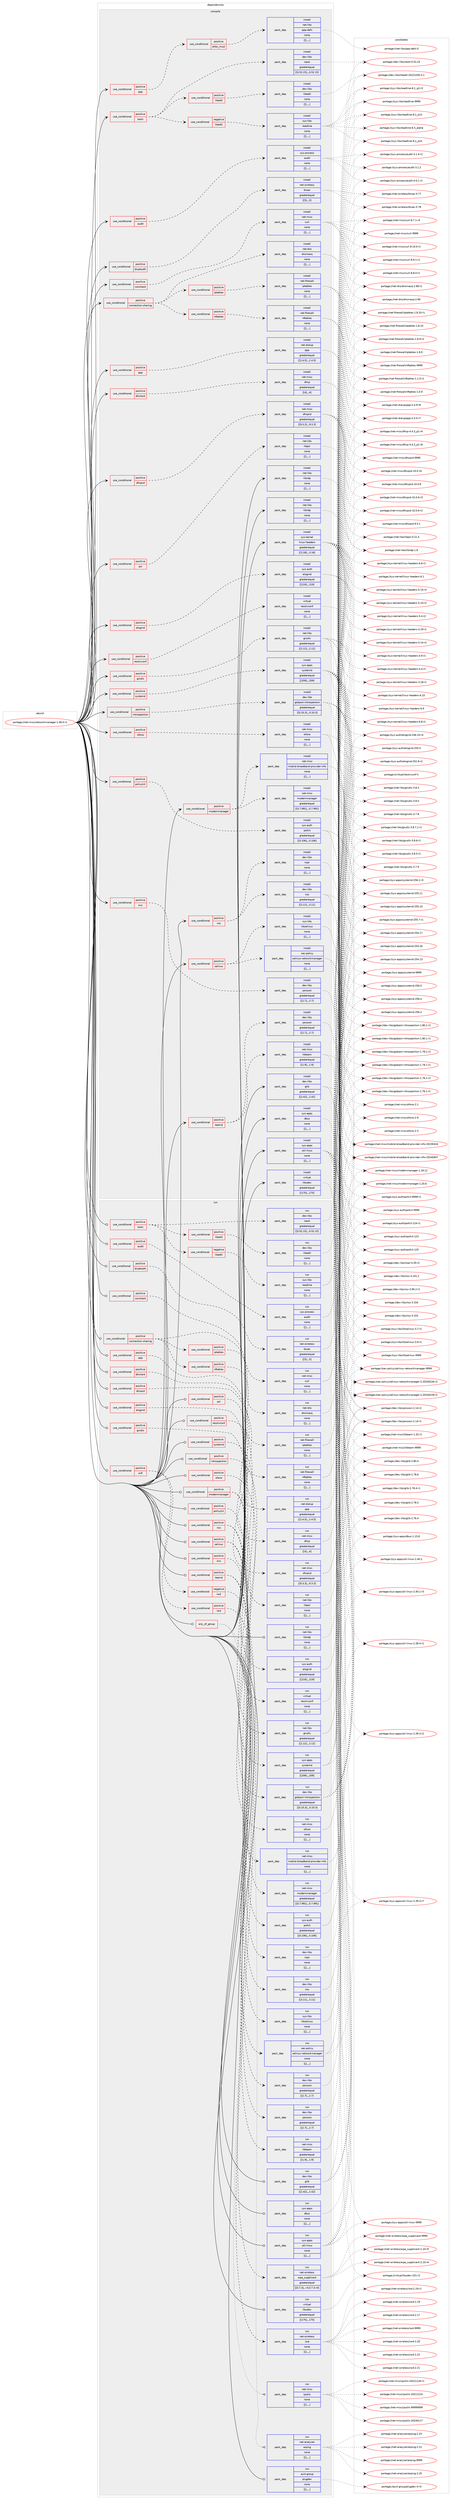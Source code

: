 digraph prolog {

# *************
# Graph options
# *************

newrank=true;
concentrate=true;
compound=true;
graph [rankdir=LR,fontname=Helvetica,fontsize=10,ranksep=1.5];#, ranksep=2.5, nodesep=0.2];
edge  [arrowhead=vee];
node  [fontname=Helvetica,fontsize=10];

# **********
# The ebuild
# **********

subgraph cluster_leftcol {
color=gray;
label=<<i>ebuild</i>>;
id [label="portage://net-misc/networkmanager-1.46.0-r1", color=red, width=4, href="../net-misc/networkmanager-1.46.0-r1.svg"];
}

# ****************
# The dependencies
# ****************

subgraph cluster_midcol {
color=gray;
label=<<i>dependencies</i>>;
subgraph cluster_compile {
fillcolor="#eeeeee";
style=filled;
label=<<i>compile</i>>;
subgraph cond102028 {
dependency389361 [label=<<TABLE BORDER="0" CELLBORDER="1" CELLSPACING="0" CELLPADDING="4"><TR><TD ROWSPAN="3" CELLPADDING="10">use_conditional</TD></TR><TR><TD>positive</TD></TR><TR><TD>audit</TD></TR></TABLE>>, shape=none, color=red];
subgraph pack284496 {
dependency389362 [label=<<TABLE BORDER="0" CELLBORDER="1" CELLSPACING="0" CELLPADDING="4" WIDTH="220"><TR><TD ROWSPAN="6" CELLPADDING="30">pack_dep</TD></TR><TR><TD WIDTH="110">install</TD></TR><TR><TD>sys-process</TD></TR><TR><TD>audit</TD></TR><TR><TD>none</TD></TR><TR><TD>[[],,,,]</TD></TR></TABLE>>, shape=none, color=blue];
}
dependency389361:e -> dependency389362:w [weight=20,style="dashed",arrowhead="vee"];
}
id:e -> dependency389361:w [weight=20,style="solid",arrowhead="vee"];
subgraph cond102029 {
dependency389363 [label=<<TABLE BORDER="0" CELLBORDER="1" CELLSPACING="0" CELLPADDING="4"><TR><TD ROWSPAN="3" CELLPADDING="10">use_conditional</TD></TR><TR><TD>positive</TD></TR><TR><TD>bluetooth</TD></TR></TABLE>>, shape=none, color=red];
subgraph pack284497 {
dependency389364 [label=<<TABLE BORDER="0" CELLBORDER="1" CELLSPACING="0" CELLPADDING="4" WIDTH="220"><TR><TD ROWSPAN="6" CELLPADDING="30">pack_dep</TD></TR><TR><TD WIDTH="110">install</TD></TR><TR><TD>net-wireless</TD></TR><TR><TD>bluez</TD></TR><TR><TD>greaterequal</TD></TR><TR><TD>[[5],,,5]</TD></TR></TABLE>>, shape=none, color=blue];
}
dependency389363:e -> dependency389364:w [weight=20,style="dashed",arrowhead="vee"];
}
id:e -> dependency389363:w [weight=20,style="solid",arrowhead="vee"];
subgraph cond102030 {
dependency389365 [label=<<TABLE BORDER="0" CELLBORDER="1" CELLSPACING="0" CELLPADDING="4"><TR><TD ROWSPAN="3" CELLPADDING="10">use_conditional</TD></TR><TR><TD>positive</TD></TR><TR><TD>concheck</TD></TR></TABLE>>, shape=none, color=red];
subgraph pack284498 {
dependency389366 [label=<<TABLE BORDER="0" CELLBORDER="1" CELLSPACING="0" CELLPADDING="4" WIDTH="220"><TR><TD ROWSPAN="6" CELLPADDING="30">pack_dep</TD></TR><TR><TD WIDTH="110">install</TD></TR><TR><TD>net-misc</TD></TR><TR><TD>curl</TD></TR><TR><TD>none</TD></TR><TR><TD>[[],,,,]</TD></TR></TABLE>>, shape=none, color=blue];
}
dependency389365:e -> dependency389366:w [weight=20,style="dashed",arrowhead="vee"];
}
id:e -> dependency389365:w [weight=20,style="solid",arrowhead="vee"];
subgraph cond102031 {
dependency389367 [label=<<TABLE BORDER="0" CELLBORDER="1" CELLSPACING="0" CELLPADDING="4"><TR><TD ROWSPAN="3" CELLPADDING="10">use_conditional</TD></TR><TR><TD>positive</TD></TR><TR><TD>connection-sharing</TD></TR></TABLE>>, shape=none, color=red];
subgraph pack284499 {
dependency389368 [label=<<TABLE BORDER="0" CELLBORDER="1" CELLSPACING="0" CELLPADDING="4" WIDTH="220"><TR><TD ROWSPAN="6" CELLPADDING="30">pack_dep</TD></TR><TR><TD WIDTH="110">install</TD></TR><TR><TD>net-dns</TD></TR><TR><TD>dnsmasq</TD></TR><TR><TD>none</TD></TR><TR><TD>[[],,,,]</TD></TR></TABLE>>, shape=none, color=blue];
}
dependency389367:e -> dependency389368:w [weight=20,style="dashed",arrowhead="vee"];
subgraph cond102032 {
dependency389369 [label=<<TABLE BORDER="0" CELLBORDER="1" CELLSPACING="0" CELLPADDING="4"><TR><TD ROWSPAN="3" CELLPADDING="10">use_conditional</TD></TR><TR><TD>positive</TD></TR><TR><TD>iptables</TD></TR></TABLE>>, shape=none, color=red];
subgraph pack284500 {
dependency389370 [label=<<TABLE BORDER="0" CELLBORDER="1" CELLSPACING="0" CELLPADDING="4" WIDTH="220"><TR><TD ROWSPAN="6" CELLPADDING="30">pack_dep</TD></TR><TR><TD WIDTH="110">install</TD></TR><TR><TD>net-firewall</TD></TR><TR><TD>iptables</TD></TR><TR><TD>none</TD></TR><TR><TD>[[],,,,]</TD></TR></TABLE>>, shape=none, color=blue];
}
dependency389369:e -> dependency389370:w [weight=20,style="dashed",arrowhead="vee"];
}
dependency389367:e -> dependency389369:w [weight=20,style="dashed",arrowhead="vee"];
subgraph cond102033 {
dependency389371 [label=<<TABLE BORDER="0" CELLBORDER="1" CELLSPACING="0" CELLPADDING="4"><TR><TD ROWSPAN="3" CELLPADDING="10">use_conditional</TD></TR><TR><TD>positive</TD></TR><TR><TD>nftables</TD></TR></TABLE>>, shape=none, color=red];
subgraph pack284501 {
dependency389372 [label=<<TABLE BORDER="0" CELLBORDER="1" CELLSPACING="0" CELLPADDING="4" WIDTH="220"><TR><TD ROWSPAN="6" CELLPADDING="30">pack_dep</TD></TR><TR><TD WIDTH="110">install</TD></TR><TR><TD>net-firewall</TD></TR><TR><TD>nftables</TD></TR><TR><TD>none</TD></TR><TR><TD>[[],,,,]</TD></TR></TABLE>>, shape=none, color=blue];
}
dependency389371:e -> dependency389372:w [weight=20,style="dashed",arrowhead="vee"];
}
dependency389367:e -> dependency389371:w [weight=20,style="dashed",arrowhead="vee"];
}
id:e -> dependency389367:w [weight=20,style="solid",arrowhead="vee"];
subgraph cond102034 {
dependency389373 [label=<<TABLE BORDER="0" CELLBORDER="1" CELLSPACING="0" CELLPADDING="4"><TR><TD ROWSPAN="3" CELLPADDING="10">use_conditional</TD></TR><TR><TD>positive</TD></TR><TR><TD>dhclient</TD></TR></TABLE>>, shape=none, color=red];
subgraph pack284502 {
dependency389374 [label=<<TABLE BORDER="0" CELLBORDER="1" CELLSPACING="0" CELLPADDING="4" WIDTH="220"><TR><TD ROWSPAN="6" CELLPADDING="30">pack_dep</TD></TR><TR><TD WIDTH="110">install</TD></TR><TR><TD>net-misc</TD></TR><TR><TD>dhcp</TD></TR><TR><TD>greaterequal</TD></TR><TR><TD>[[4],,,4]</TD></TR></TABLE>>, shape=none, color=blue];
}
dependency389373:e -> dependency389374:w [weight=20,style="dashed",arrowhead="vee"];
}
id:e -> dependency389373:w [weight=20,style="solid",arrowhead="vee"];
subgraph cond102035 {
dependency389375 [label=<<TABLE BORDER="0" CELLBORDER="1" CELLSPACING="0" CELLPADDING="4"><TR><TD ROWSPAN="3" CELLPADDING="10">use_conditional</TD></TR><TR><TD>positive</TD></TR><TR><TD>dhcpcd</TD></TR></TABLE>>, shape=none, color=red];
subgraph pack284503 {
dependency389376 [label=<<TABLE BORDER="0" CELLBORDER="1" CELLSPACING="0" CELLPADDING="4" WIDTH="220"><TR><TD ROWSPAN="6" CELLPADDING="30">pack_dep</TD></TR><TR><TD WIDTH="110">install</TD></TR><TR><TD>net-misc</TD></TR><TR><TD>dhcpcd</TD></TR><TR><TD>greaterequal</TD></TR><TR><TD>[[9,3,3],,,9.3.3]</TD></TR></TABLE>>, shape=none, color=blue];
}
dependency389375:e -> dependency389376:w [weight=20,style="dashed",arrowhead="vee"];
}
id:e -> dependency389375:w [weight=20,style="solid",arrowhead="vee"];
subgraph cond102036 {
dependency389377 [label=<<TABLE BORDER="0" CELLBORDER="1" CELLSPACING="0" CELLPADDING="4"><TR><TD ROWSPAN="3" CELLPADDING="10">use_conditional</TD></TR><TR><TD>positive</TD></TR><TR><TD>elogind</TD></TR></TABLE>>, shape=none, color=red];
subgraph pack284504 {
dependency389378 [label=<<TABLE BORDER="0" CELLBORDER="1" CELLSPACING="0" CELLPADDING="4" WIDTH="220"><TR><TD ROWSPAN="6" CELLPADDING="30">pack_dep</TD></TR><TR><TD WIDTH="110">install</TD></TR><TR><TD>sys-auth</TD></TR><TR><TD>elogind</TD></TR><TR><TD>greaterequal</TD></TR><TR><TD>[[219],,,219]</TD></TR></TABLE>>, shape=none, color=blue];
}
dependency389377:e -> dependency389378:w [weight=20,style="dashed",arrowhead="vee"];
}
id:e -> dependency389377:w [weight=20,style="solid",arrowhead="vee"];
subgraph cond102037 {
dependency389379 [label=<<TABLE BORDER="0" CELLBORDER="1" CELLSPACING="0" CELLPADDING="4"><TR><TD ROWSPAN="3" CELLPADDING="10">use_conditional</TD></TR><TR><TD>positive</TD></TR><TR><TD>gnutls</TD></TR></TABLE>>, shape=none, color=red];
subgraph pack284505 {
dependency389380 [label=<<TABLE BORDER="0" CELLBORDER="1" CELLSPACING="0" CELLPADDING="4" WIDTH="220"><TR><TD ROWSPAN="6" CELLPADDING="30">pack_dep</TD></TR><TR><TD WIDTH="110">install</TD></TR><TR><TD>net-libs</TD></TR><TR><TD>gnutls</TD></TR><TR><TD>greaterequal</TD></TR><TR><TD>[[2,12],,,2.12]</TD></TR></TABLE>>, shape=none, color=blue];
}
dependency389379:e -> dependency389380:w [weight=20,style="dashed",arrowhead="vee"];
}
id:e -> dependency389379:w [weight=20,style="solid",arrowhead="vee"];
subgraph cond102038 {
dependency389381 [label=<<TABLE BORDER="0" CELLBORDER="1" CELLSPACING="0" CELLPADDING="4"><TR><TD ROWSPAN="3" CELLPADDING="10">use_conditional</TD></TR><TR><TD>positive</TD></TR><TR><TD>introspection</TD></TR></TABLE>>, shape=none, color=red];
subgraph pack284506 {
dependency389382 [label=<<TABLE BORDER="0" CELLBORDER="1" CELLSPACING="0" CELLPADDING="4" WIDTH="220"><TR><TD ROWSPAN="6" CELLPADDING="30">pack_dep</TD></TR><TR><TD WIDTH="110">install</TD></TR><TR><TD>dev-libs</TD></TR><TR><TD>gobject-introspection</TD></TR><TR><TD>greaterequal</TD></TR><TR><TD>[[0,10,3],,,0.10.3]</TD></TR></TABLE>>, shape=none, color=blue];
}
dependency389381:e -> dependency389382:w [weight=20,style="dashed",arrowhead="vee"];
}
id:e -> dependency389381:w [weight=20,style="solid",arrowhead="vee"];
subgraph cond102039 {
dependency389383 [label=<<TABLE BORDER="0" CELLBORDER="1" CELLSPACING="0" CELLPADDING="4"><TR><TD ROWSPAN="3" CELLPADDING="10">use_conditional</TD></TR><TR><TD>positive</TD></TR><TR><TD>modemmanager</TD></TR></TABLE>>, shape=none, color=red];
subgraph pack284507 {
dependency389384 [label=<<TABLE BORDER="0" CELLBORDER="1" CELLSPACING="0" CELLPADDING="4" WIDTH="220"><TR><TD ROWSPAN="6" CELLPADDING="30">pack_dep</TD></TR><TR><TD WIDTH="110">install</TD></TR><TR><TD>net-misc</TD></TR><TR><TD>mobile-broadband-provider-info</TD></TR><TR><TD>none</TD></TR><TR><TD>[[],,,,]</TD></TR></TABLE>>, shape=none, color=blue];
}
dependency389383:e -> dependency389384:w [weight=20,style="dashed",arrowhead="vee"];
subgraph pack284508 {
dependency389385 [label=<<TABLE BORDER="0" CELLBORDER="1" CELLSPACING="0" CELLPADDING="4" WIDTH="220"><TR><TD ROWSPAN="6" CELLPADDING="30">pack_dep</TD></TR><TR><TD WIDTH="110">install</TD></TR><TR><TD>net-misc</TD></TR><TR><TD>modemmanager</TD></TR><TR><TD>greaterequal</TD></TR><TR><TD>[[0,7,991],,,0.7.991]</TD></TR></TABLE>>, shape=none, color=blue];
}
dependency389383:e -> dependency389385:w [weight=20,style="dashed",arrowhead="vee"];
}
id:e -> dependency389383:w [weight=20,style="solid",arrowhead="vee"];
subgraph cond102040 {
dependency389386 [label=<<TABLE BORDER="0" CELLBORDER="1" CELLSPACING="0" CELLPADDING="4"><TR><TD ROWSPAN="3" CELLPADDING="10">use_conditional</TD></TR><TR><TD>positive</TD></TR><TR><TD>nss</TD></TR></TABLE>>, shape=none, color=red];
subgraph pack284509 {
dependency389387 [label=<<TABLE BORDER="0" CELLBORDER="1" CELLSPACING="0" CELLPADDING="4" WIDTH="220"><TR><TD ROWSPAN="6" CELLPADDING="30">pack_dep</TD></TR><TR><TD WIDTH="110">install</TD></TR><TR><TD>dev-libs</TD></TR><TR><TD>nspr</TD></TR><TR><TD>none</TD></TR><TR><TD>[[],,,,]</TD></TR></TABLE>>, shape=none, color=blue];
}
dependency389386:e -> dependency389387:w [weight=20,style="dashed",arrowhead="vee"];
subgraph pack284510 {
dependency389388 [label=<<TABLE BORDER="0" CELLBORDER="1" CELLSPACING="0" CELLPADDING="4" WIDTH="220"><TR><TD ROWSPAN="6" CELLPADDING="30">pack_dep</TD></TR><TR><TD WIDTH="110">install</TD></TR><TR><TD>dev-libs</TD></TR><TR><TD>nss</TD></TR><TR><TD>greaterequal</TD></TR><TR><TD>[[3,11],,,3.11]</TD></TR></TABLE>>, shape=none, color=blue];
}
dependency389386:e -> dependency389388:w [weight=20,style="dashed",arrowhead="vee"];
}
id:e -> dependency389386:w [weight=20,style="solid",arrowhead="vee"];
subgraph cond102041 {
dependency389389 [label=<<TABLE BORDER="0" CELLBORDER="1" CELLSPACING="0" CELLPADDING="4"><TR><TD ROWSPAN="3" CELLPADDING="10">use_conditional</TD></TR><TR><TD>positive</TD></TR><TR><TD>ofono</TD></TR></TABLE>>, shape=none, color=red];
subgraph pack284511 {
dependency389390 [label=<<TABLE BORDER="0" CELLBORDER="1" CELLSPACING="0" CELLPADDING="4" WIDTH="220"><TR><TD ROWSPAN="6" CELLPADDING="30">pack_dep</TD></TR><TR><TD WIDTH="110">install</TD></TR><TR><TD>net-misc</TD></TR><TR><TD>ofono</TD></TR><TR><TD>none</TD></TR><TR><TD>[[],,,,]</TD></TR></TABLE>>, shape=none, color=blue];
}
dependency389389:e -> dependency389390:w [weight=20,style="dashed",arrowhead="vee"];
}
id:e -> dependency389389:w [weight=20,style="solid",arrowhead="vee"];
subgraph cond102042 {
dependency389391 [label=<<TABLE BORDER="0" CELLBORDER="1" CELLSPACING="0" CELLPADDING="4"><TR><TD ROWSPAN="3" CELLPADDING="10">use_conditional</TD></TR><TR><TD>positive</TD></TR><TR><TD>ovs</TD></TR></TABLE>>, shape=none, color=red];
subgraph pack284512 {
dependency389392 [label=<<TABLE BORDER="0" CELLBORDER="1" CELLSPACING="0" CELLPADDING="4" WIDTH="220"><TR><TD ROWSPAN="6" CELLPADDING="30">pack_dep</TD></TR><TR><TD WIDTH="110">install</TD></TR><TR><TD>dev-libs</TD></TR><TR><TD>jansson</TD></TR><TR><TD>greaterequal</TD></TR><TR><TD>[[2,7],,,2.7]</TD></TR></TABLE>>, shape=none, color=blue];
}
dependency389391:e -> dependency389392:w [weight=20,style="dashed",arrowhead="vee"];
}
id:e -> dependency389391:w [weight=20,style="solid",arrowhead="vee"];
subgraph cond102043 {
dependency389393 [label=<<TABLE BORDER="0" CELLBORDER="1" CELLSPACING="0" CELLPADDING="4"><TR><TD ROWSPAN="3" CELLPADDING="10">use_conditional</TD></TR><TR><TD>positive</TD></TR><TR><TD>policykit</TD></TR></TABLE>>, shape=none, color=red];
subgraph pack284513 {
dependency389394 [label=<<TABLE BORDER="0" CELLBORDER="1" CELLSPACING="0" CELLPADDING="4" WIDTH="220"><TR><TD ROWSPAN="6" CELLPADDING="30">pack_dep</TD></TR><TR><TD WIDTH="110">install</TD></TR><TR><TD>sys-auth</TD></TR><TR><TD>polkit</TD></TR><TR><TD>greaterequal</TD></TR><TR><TD>[[0,106],,,0.106]</TD></TR></TABLE>>, shape=none, color=blue];
}
dependency389393:e -> dependency389394:w [weight=20,style="dashed",arrowhead="vee"];
}
id:e -> dependency389393:w [weight=20,style="solid",arrowhead="vee"];
subgraph cond102044 {
dependency389395 [label=<<TABLE BORDER="0" CELLBORDER="1" CELLSPACING="0" CELLPADDING="4"><TR><TD ROWSPAN="3" CELLPADDING="10">use_conditional</TD></TR><TR><TD>positive</TD></TR><TR><TD>ppp</TD></TR></TABLE>>, shape=none, color=red];
subgraph cond102045 {
dependency389396 [label=<<TABLE BORDER="0" CELLBORDER="1" CELLSPACING="0" CELLPADDING="4"><TR><TD ROWSPAN="3" CELLPADDING="10">use_conditional</TD></TR><TR><TD>positive</TD></TR><TR><TD>elibc_musl</TD></TR></TABLE>>, shape=none, color=red];
subgraph pack284514 {
dependency389397 [label=<<TABLE BORDER="0" CELLBORDER="1" CELLSPACING="0" CELLPADDING="4" WIDTH="220"><TR><TD ROWSPAN="6" CELLPADDING="30">pack_dep</TD></TR><TR><TD WIDTH="110">install</TD></TR><TR><TD>net-libs</TD></TR><TR><TD>ppp-defs</TD></TR><TR><TD>none</TD></TR><TR><TD>[[],,,,]</TD></TR></TABLE>>, shape=none, color=blue];
}
dependency389396:e -> dependency389397:w [weight=20,style="dashed",arrowhead="vee"];
}
dependency389395:e -> dependency389396:w [weight=20,style="dashed",arrowhead="vee"];
}
id:e -> dependency389395:w [weight=20,style="solid",arrowhead="vee"];
subgraph cond102046 {
dependency389398 [label=<<TABLE BORDER="0" CELLBORDER="1" CELLSPACING="0" CELLPADDING="4"><TR><TD ROWSPAN="3" CELLPADDING="10">use_conditional</TD></TR><TR><TD>positive</TD></TR><TR><TD>ppp</TD></TR></TABLE>>, shape=none, color=red];
subgraph pack284515 {
dependency389399 [label=<<TABLE BORDER="0" CELLBORDER="1" CELLSPACING="0" CELLPADDING="4" WIDTH="220"><TR><TD ROWSPAN="6" CELLPADDING="30">pack_dep</TD></TR><TR><TD WIDTH="110">install</TD></TR><TR><TD>net-dialup</TD></TR><TR><TD>ppp</TD></TR><TR><TD>greaterequal</TD></TR><TR><TD>[[2,4,5],,,2.4.5]</TD></TR></TABLE>>, shape=none, color=blue];
}
dependency389398:e -> dependency389399:w [weight=20,style="dashed",arrowhead="vee"];
}
id:e -> dependency389398:w [weight=20,style="solid",arrowhead="vee"];
subgraph cond102047 {
dependency389400 [label=<<TABLE BORDER="0" CELLBORDER="1" CELLSPACING="0" CELLPADDING="4"><TR><TD ROWSPAN="3" CELLPADDING="10">use_conditional</TD></TR><TR><TD>positive</TD></TR><TR><TD>psl</TD></TR></TABLE>>, shape=none, color=red];
subgraph pack284516 {
dependency389401 [label=<<TABLE BORDER="0" CELLBORDER="1" CELLSPACING="0" CELLPADDING="4" WIDTH="220"><TR><TD ROWSPAN="6" CELLPADDING="30">pack_dep</TD></TR><TR><TD WIDTH="110">install</TD></TR><TR><TD>net-libs</TD></TR><TR><TD>libpsl</TD></TR><TR><TD>none</TD></TR><TR><TD>[[],,,,]</TD></TR></TABLE>>, shape=none, color=blue];
}
dependency389400:e -> dependency389401:w [weight=20,style="dashed",arrowhead="vee"];
}
id:e -> dependency389400:w [weight=20,style="solid",arrowhead="vee"];
subgraph cond102048 {
dependency389402 [label=<<TABLE BORDER="0" CELLBORDER="1" CELLSPACING="0" CELLPADDING="4"><TR><TD ROWSPAN="3" CELLPADDING="10">use_conditional</TD></TR><TR><TD>positive</TD></TR><TR><TD>resolvconf</TD></TR></TABLE>>, shape=none, color=red];
subgraph pack284517 {
dependency389403 [label=<<TABLE BORDER="0" CELLBORDER="1" CELLSPACING="0" CELLPADDING="4" WIDTH="220"><TR><TD ROWSPAN="6" CELLPADDING="30">pack_dep</TD></TR><TR><TD WIDTH="110">install</TD></TR><TR><TD>virtual</TD></TR><TR><TD>resolvconf</TD></TR><TR><TD>none</TD></TR><TR><TD>[[],,,,]</TD></TR></TABLE>>, shape=none, color=blue];
}
dependency389402:e -> dependency389403:w [weight=20,style="dashed",arrowhead="vee"];
}
id:e -> dependency389402:w [weight=20,style="solid",arrowhead="vee"];
subgraph cond102049 {
dependency389404 [label=<<TABLE BORDER="0" CELLBORDER="1" CELLSPACING="0" CELLPADDING="4"><TR><TD ROWSPAN="3" CELLPADDING="10">use_conditional</TD></TR><TR><TD>positive</TD></TR><TR><TD>selinux</TD></TR></TABLE>>, shape=none, color=red];
subgraph pack284518 {
dependency389405 [label=<<TABLE BORDER="0" CELLBORDER="1" CELLSPACING="0" CELLPADDING="4" WIDTH="220"><TR><TD ROWSPAN="6" CELLPADDING="30">pack_dep</TD></TR><TR><TD WIDTH="110">install</TD></TR><TR><TD>sec-policy</TD></TR><TR><TD>selinux-networkmanager</TD></TR><TR><TD>none</TD></TR><TR><TD>[[],,,,]</TD></TR></TABLE>>, shape=none, color=blue];
}
dependency389404:e -> dependency389405:w [weight=20,style="dashed",arrowhead="vee"];
subgraph pack284519 {
dependency389406 [label=<<TABLE BORDER="0" CELLBORDER="1" CELLSPACING="0" CELLPADDING="4" WIDTH="220"><TR><TD ROWSPAN="6" CELLPADDING="30">pack_dep</TD></TR><TR><TD WIDTH="110">install</TD></TR><TR><TD>sys-libs</TD></TR><TR><TD>libselinux</TD></TR><TR><TD>none</TD></TR><TR><TD>[[],,,,]</TD></TR></TABLE>>, shape=none, color=blue];
}
dependency389404:e -> dependency389406:w [weight=20,style="dashed",arrowhead="vee"];
}
id:e -> dependency389404:w [weight=20,style="solid",arrowhead="vee"];
subgraph cond102050 {
dependency389407 [label=<<TABLE BORDER="0" CELLBORDER="1" CELLSPACING="0" CELLPADDING="4"><TR><TD ROWSPAN="3" CELLPADDING="10">use_conditional</TD></TR><TR><TD>positive</TD></TR><TR><TD>systemd</TD></TR></TABLE>>, shape=none, color=red];
subgraph pack284520 {
dependency389408 [label=<<TABLE BORDER="0" CELLBORDER="1" CELLSPACING="0" CELLPADDING="4" WIDTH="220"><TR><TD ROWSPAN="6" CELLPADDING="30">pack_dep</TD></TR><TR><TD WIDTH="110">install</TD></TR><TR><TD>sys-apps</TD></TR><TR><TD>systemd</TD></TR><TR><TD>greaterequal</TD></TR><TR><TD>[[209],,,209]</TD></TR></TABLE>>, shape=none, color=blue];
}
dependency389407:e -> dependency389408:w [weight=20,style="dashed",arrowhead="vee"];
}
id:e -> dependency389407:w [weight=20,style="solid",arrowhead="vee"];
subgraph cond102051 {
dependency389409 [label=<<TABLE BORDER="0" CELLBORDER="1" CELLSPACING="0" CELLPADDING="4"><TR><TD ROWSPAN="3" CELLPADDING="10">use_conditional</TD></TR><TR><TD>positive</TD></TR><TR><TD>teamd</TD></TR></TABLE>>, shape=none, color=red];
subgraph pack284521 {
dependency389410 [label=<<TABLE BORDER="0" CELLBORDER="1" CELLSPACING="0" CELLPADDING="4" WIDTH="220"><TR><TD ROWSPAN="6" CELLPADDING="30">pack_dep</TD></TR><TR><TD WIDTH="110">install</TD></TR><TR><TD>dev-libs</TD></TR><TR><TD>jansson</TD></TR><TR><TD>greaterequal</TD></TR><TR><TD>[[2,7],,,2.7]</TD></TR></TABLE>>, shape=none, color=blue];
}
dependency389409:e -> dependency389410:w [weight=20,style="dashed",arrowhead="vee"];
subgraph pack284522 {
dependency389411 [label=<<TABLE BORDER="0" CELLBORDER="1" CELLSPACING="0" CELLPADDING="4" WIDTH="220"><TR><TD ROWSPAN="6" CELLPADDING="30">pack_dep</TD></TR><TR><TD WIDTH="110">install</TD></TR><TR><TD>net-misc</TD></TR><TR><TD>libteam</TD></TR><TR><TD>greaterequal</TD></TR><TR><TD>[[1,9],,,1.9]</TD></TR></TABLE>>, shape=none, color=blue];
}
dependency389409:e -> dependency389411:w [weight=20,style="dashed",arrowhead="vee"];
}
id:e -> dependency389409:w [weight=20,style="solid",arrowhead="vee"];
subgraph cond102052 {
dependency389412 [label=<<TABLE BORDER="0" CELLBORDER="1" CELLSPACING="0" CELLPADDING="4"><TR><TD ROWSPAN="3" CELLPADDING="10">use_conditional</TD></TR><TR><TD>positive</TD></TR><TR><TD>tools</TD></TR></TABLE>>, shape=none, color=red];
subgraph pack284523 {
dependency389413 [label=<<TABLE BORDER="0" CELLBORDER="1" CELLSPACING="0" CELLPADDING="4" WIDTH="220"><TR><TD ROWSPAN="6" CELLPADDING="30">pack_dep</TD></TR><TR><TD WIDTH="110">install</TD></TR><TR><TD>dev-libs</TD></TR><TR><TD>newt</TD></TR><TR><TD>greaterequal</TD></TR><TR><TD>[[0,52,15],,,0.52.15]</TD></TR></TABLE>>, shape=none, color=blue];
}
dependency389412:e -> dependency389413:w [weight=20,style="dashed",arrowhead="vee"];
subgraph cond102053 {
dependency389414 [label=<<TABLE BORDER="0" CELLBORDER="1" CELLSPACING="0" CELLPADDING="4"><TR><TD ROWSPAN="3" CELLPADDING="10">use_conditional</TD></TR><TR><TD>positive</TD></TR><TR><TD>libedit</TD></TR></TABLE>>, shape=none, color=red];
subgraph pack284524 {
dependency389415 [label=<<TABLE BORDER="0" CELLBORDER="1" CELLSPACING="0" CELLPADDING="4" WIDTH="220"><TR><TD ROWSPAN="6" CELLPADDING="30">pack_dep</TD></TR><TR><TD WIDTH="110">install</TD></TR><TR><TD>dev-libs</TD></TR><TR><TD>libedit</TD></TR><TR><TD>none</TD></TR><TR><TD>[[],,,,]</TD></TR></TABLE>>, shape=none, color=blue];
}
dependency389414:e -> dependency389415:w [weight=20,style="dashed",arrowhead="vee"];
}
dependency389412:e -> dependency389414:w [weight=20,style="dashed",arrowhead="vee"];
subgraph cond102054 {
dependency389416 [label=<<TABLE BORDER="0" CELLBORDER="1" CELLSPACING="0" CELLPADDING="4"><TR><TD ROWSPAN="3" CELLPADDING="10">use_conditional</TD></TR><TR><TD>negative</TD></TR><TR><TD>libedit</TD></TR></TABLE>>, shape=none, color=red];
subgraph pack284525 {
dependency389417 [label=<<TABLE BORDER="0" CELLBORDER="1" CELLSPACING="0" CELLPADDING="4" WIDTH="220"><TR><TD ROWSPAN="6" CELLPADDING="30">pack_dep</TD></TR><TR><TD WIDTH="110">install</TD></TR><TR><TD>sys-libs</TD></TR><TR><TD>readline</TD></TR><TR><TD>none</TD></TR><TR><TD>[[],,,,]</TD></TR></TABLE>>, shape=none, color=blue];
}
dependency389416:e -> dependency389417:w [weight=20,style="dashed",arrowhead="vee"];
}
dependency389412:e -> dependency389416:w [weight=20,style="dashed",arrowhead="vee"];
}
id:e -> dependency389412:w [weight=20,style="solid",arrowhead="vee"];
subgraph pack284526 {
dependency389418 [label=<<TABLE BORDER="0" CELLBORDER="1" CELLSPACING="0" CELLPADDING="4" WIDTH="220"><TR><TD ROWSPAN="6" CELLPADDING="30">pack_dep</TD></TR><TR><TD WIDTH="110">install</TD></TR><TR><TD>dev-libs</TD></TR><TR><TD>glib</TD></TR><TR><TD>greaterequal</TD></TR><TR><TD>[[2,42],,,2.42]</TD></TR></TABLE>>, shape=none, color=blue];
}
id:e -> dependency389418:w [weight=20,style="solid",arrowhead="vee"];
subgraph pack284527 {
dependency389419 [label=<<TABLE BORDER="0" CELLBORDER="1" CELLSPACING="0" CELLPADDING="4" WIDTH="220"><TR><TD ROWSPAN="6" CELLPADDING="30">pack_dep</TD></TR><TR><TD WIDTH="110">install</TD></TR><TR><TD>net-libs</TD></TR><TR><TD>libndp</TD></TR><TR><TD>none</TD></TR><TR><TD>[[],,,,]</TD></TR></TABLE>>, shape=none, color=blue];
}
id:e -> dependency389419:w [weight=20,style="solid",arrowhead="vee"];
subgraph pack284528 {
dependency389420 [label=<<TABLE BORDER="0" CELLBORDER="1" CELLSPACING="0" CELLPADDING="4" WIDTH="220"><TR><TD ROWSPAN="6" CELLPADDING="30">pack_dep</TD></TR><TR><TD WIDTH="110">install</TD></TR><TR><TD>net-libs</TD></TR><TR><TD>libndp</TD></TR><TR><TD>none</TD></TR><TR><TD>[[],,,,]</TD></TR></TABLE>>, shape=none, color=blue];
}
id:e -> dependency389420:w [weight=20,style="solid",arrowhead="vee"];
subgraph pack284529 {
dependency389421 [label=<<TABLE BORDER="0" CELLBORDER="1" CELLSPACING="0" CELLPADDING="4" WIDTH="220"><TR><TD ROWSPAN="6" CELLPADDING="30">pack_dep</TD></TR><TR><TD WIDTH="110">install</TD></TR><TR><TD>sys-apps</TD></TR><TR><TD>dbus</TD></TR><TR><TD>none</TD></TR><TR><TD>[[],,,,]</TD></TR></TABLE>>, shape=none, color=blue];
}
id:e -> dependency389421:w [weight=20,style="solid",arrowhead="vee"];
subgraph pack284530 {
dependency389422 [label=<<TABLE BORDER="0" CELLBORDER="1" CELLSPACING="0" CELLPADDING="4" WIDTH="220"><TR><TD ROWSPAN="6" CELLPADDING="30">pack_dep</TD></TR><TR><TD WIDTH="110">install</TD></TR><TR><TD>sys-apps</TD></TR><TR><TD>util-linux</TD></TR><TR><TD>none</TD></TR><TR><TD>[[],,,,]</TD></TR></TABLE>>, shape=none, color=blue];
}
id:e -> dependency389422:w [weight=20,style="solid",arrowhead="vee"];
subgraph pack284531 {
dependency389423 [label=<<TABLE BORDER="0" CELLBORDER="1" CELLSPACING="0" CELLPADDING="4" WIDTH="220"><TR><TD ROWSPAN="6" CELLPADDING="30">pack_dep</TD></TR><TR><TD WIDTH="110">install</TD></TR><TR><TD>sys-kernel</TD></TR><TR><TD>linux-headers</TD></TR><TR><TD>greaterequal</TD></TR><TR><TD>[[3,18],,,3.18]</TD></TR></TABLE>>, shape=none, color=blue];
}
id:e -> dependency389423:w [weight=20,style="solid",arrowhead="vee"];
subgraph pack284532 {
dependency389424 [label=<<TABLE BORDER="0" CELLBORDER="1" CELLSPACING="0" CELLPADDING="4" WIDTH="220"><TR><TD ROWSPAN="6" CELLPADDING="30">pack_dep</TD></TR><TR><TD WIDTH="110">install</TD></TR><TR><TD>virtual</TD></TR><TR><TD>libudev</TD></TR><TR><TD>greaterequal</TD></TR><TR><TD>[[175],,,175]</TD></TR></TABLE>>, shape=none, color=blue];
}
id:e -> dependency389424:w [weight=20,style="solid",arrowhead="vee"];
}
subgraph cluster_compileandrun {
fillcolor="#eeeeee";
style=filled;
label=<<i>compile and run</i>>;
}
subgraph cluster_run {
fillcolor="#eeeeee";
style=filled;
label=<<i>run</i>>;
subgraph any2652 {
dependency389425 [label=<<TABLE BORDER="0" CELLBORDER="1" CELLSPACING="0" CELLPADDING="4"><TR><TD CELLPADDING="10">any_of_group</TD></TR></TABLE>>, shape=none, color=red];subgraph pack284533 {
dependency389426 [label=<<TABLE BORDER="0" CELLBORDER="1" CELLSPACING="0" CELLPADDING="4" WIDTH="220"><TR><TD ROWSPAN="6" CELLPADDING="30">pack_dep</TD></TR><TR><TD WIDTH="110">run</TD></TR><TR><TD>net-misc</TD></TR><TR><TD>iputils</TD></TR><TR><TD>none</TD></TR><TR><TD>[[],,,,]</TD></TR></TABLE>>, shape=none, color=blue];
}
dependency389425:e -> dependency389426:w [weight=20,style="dotted",arrowhead="oinv"];
subgraph pack284534 {
dependency389427 [label=<<TABLE BORDER="0" CELLBORDER="1" CELLSPACING="0" CELLPADDING="4" WIDTH="220"><TR><TD ROWSPAN="6" CELLPADDING="30">pack_dep</TD></TR><TR><TD WIDTH="110">run</TD></TR><TR><TD>net-analyzer</TD></TR><TR><TD>arping</TD></TR><TR><TD>none</TD></TR><TR><TD>[[],,,,]</TD></TR></TABLE>>, shape=none, color=blue];
}
dependency389425:e -> dependency389427:w [weight=20,style="dotted",arrowhead="oinv"];
}
id:e -> dependency389425:w [weight=20,style="solid",arrowhead="odot"];
subgraph cond102055 {
dependency389428 [label=<<TABLE BORDER="0" CELLBORDER="1" CELLSPACING="0" CELLPADDING="4"><TR><TD ROWSPAN="3" CELLPADDING="10">use_conditional</TD></TR><TR><TD>positive</TD></TR><TR><TD>audit</TD></TR></TABLE>>, shape=none, color=red];
subgraph pack284535 {
dependency389429 [label=<<TABLE BORDER="0" CELLBORDER="1" CELLSPACING="0" CELLPADDING="4" WIDTH="220"><TR><TD ROWSPAN="6" CELLPADDING="30">pack_dep</TD></TR><TR><TD WIDTH="110">run</TD></TR><TR><TD>sys-process</TD></TR><TR><TD>audit</TD></TR><TR><TD>none</TD></TR><TR><TD>[[],,,,]</TD></TR></TABLE>>, shape=none, color=blue];
}
dependency389428:e -> dependency389429:w [weight=20,style="dashed",arrowhead="vee"];
}
id:e -> dependency389428:w [weight=20,style="solid",arrowhead="odot"];
subgraph cond102056 {
dependency389430 [label=<<TABLE BORDER="0" CELLBORDER="1" CELLSPACING="0" CELLPADDING="4"><TR><TD ROWSPAN="3" CELLPADDING="10">use_conditional</TD></TR><TR><TD>positive</TD></TR><TR><TD>bluetooth</TD></TR></TABLE>>, shape=none, color=red];
subgraph pack284536 {
dependency389431 [label=<<TABLE BORDER="0" CELLBORDER="1" CELLSPACING="0" CELLPADDING="4" WIDTH="220"><TR><TD ROWSPAN="6" CELLPADDING="30">pack_dep</TD></TR><TR><TD WIDTH="110">run</TD></TR><TR><TD>net-wireless</TD></TR><TR><TD>bluez</TD></TR><TR><TD>greaterequal</TD></TR><TR><TD>[[5],,,5]</TD></TR></TABLE>>, shape=none, color=blue];
}
dependency389430:e -> dependency389431:w [weight=20,style="dashed",arrowhead="vee"];
}
id:e -> dependency389430:w [weight=20,style="solid",arrowhead="odot"];
subgraph cond102057 {
dependency389432 [label=<<TABLE BORDER="0" CELLBORDER="1" CELLSPACING="0" CELLPADDING="4"><TR><TD ROWSPAN="3" CELLPADDING="10">use_conditional</TD></TR><TR><TD>positive</TD></TR><TR><TD>concheck</TD></TR></TABLE>>, shape=none, color=red];
subgraph pack284537 {
dependency389433 [label=<<TABLE BORDER="0" CELLBORDER="1" CELLSPACING="0" CELLPADDING="4" WIDTH="220"><TR><TD ROWSPAN="6" CELLPADDING="30">pack_dep</TD></TR><TR><TD WIDTH="110">run</TD></TR><TR><TD>net-misc</TD></TR><TR><TD>curl</TD></TR><TR><TD>none</TD></TR><TR><TD>[[],,,,]</TD></TR></TABLE>>, shape=none, color=blue];
}
dependency389432:e -> dependency389433:w [weight=20,style="dashed",arrowhead="vee"];
}
id:e -> dependency389432:w [weight=20,style="solid",arrowhead="odot"];
subgraph cond102058 {
dependency389434 [label=<<TABLE BORDER="0" CELLBORDER="1" CELLSPACING="0" CELLPADDING="4"><TR><TD ROWSPAN="3" CELLPADDING="10">use_conditional</TD></TR><TR><TD>positive</TD></TR><TR><TD>connection-sharing</TD></TR></TABLE>>, shape=none, color=red];
subgraph pack284538 {
dependency389435 [label=<<TABLE BORDER="0" CELLBORDER="1" CELLSPACING="0" CELLPADDING="4" WIDTH="220"><TR><TD ROWSPAN="6" CELLPADDING="30">pack_dep</TD></TR><TR><TD WIDTH="110">run</TD></TR><TR><TD>net-dns</TD></TR><TR><TD>dnsmasq</TD></TR><TR><TD>none</TD></TR><TR><TD>[[],,,,]</TD></TR></TABLE>>, shape=none, color=blue];
}
dependency389434:e -> dependency389435:w [weight=20,style="dashed",arrowhead="vee"];
subgraph cond102059 {
dependency389436 [label=<<TABLE BORDER="0" CELLBORDER="1" CELLSPACING="0" CELLPADDING="4"><TR><TD ROWSPAN="3" CELLPADDING="10">use_conditional</TD></TR><TR><TD>positive</TD></TR><TR><TD>iptables</TD></TR></TABLE>>, shape=none, color=red];
subgraph pack284539 {
dependency389437 [label=<<TABLE BORDER="0" CELLBORDER="1" CELLSPACING="0" CELLPADDING="4" WIDTH="220"><TR><TD ROWSPAN="6" CELLPADDING="30">pack_dep</TD></TR><TR><TD WIDTH="110">run</TD></TR><TR><TD>net-firewall</TD></TR><TR><TD>iptables</TD></TR><TR><TD>none</TD></TR><TR><TD>[[],,,,]</TD></TR></TABLE>>, shape=none, color=blue];
}
dependency389436:e -> dependency389437:w [weight=20,style="dashed",arrowhead="vee"];
}
dependency389434:e -> dependency389436:w [weight=20,style="dashed",arrowhead="vee"];
subgraph cond102060 {
dependency389438 [label=<<TABLE BORDER="0" CELLBORDER="1" CELLSPACING="0" CELLPADDING="4"><TR><TD ROWSPAN="3" CELLPADDING="10">use_conditional</TD></TR><TR><TD>positive</TD></TR><TR><TD>nftables</TD></TR></TABLE>>, shape=none, color=red];
subgraph pack284540 {
dependency389439 [label=<<TABLE BORDER="0" CELLBORDER="1" CELLSPACING="0" CELLPADDING="4" WIDTH="220"><TR><TD ROWSPAN="6" CELLPADDING="30">pack_dep</TD></TR><TR><TD WIDTH="110">run</TD></TR><TR><TD>net-firewall</TD></TR><TR><TD>nftables</TD></TR><TR><TD>none</TD></TR><TR><TD>[[],,,,]</TD></TR></TABLE>>, shape=none, color=blue];
}
dependency389438:e -> dependency389439:w [weight=20,style="dashed",arrowhead="vee"];
}
dependency389434:e -> dependency389438:w [weight=20,style="dashed",arrowhead="vee"];
}
id:e -> dependency389434:w [weight=20,style="solid",arrowhead="odot"];
subgraph cond102061 {
dependency389440 [label=<<TABLE BORDER="0" CELLBORDER="1" CELLSPACING="0" CELLPADDING="4"><TR><TD ROWSPAN="3" CELLPADDING="10">use_conditional</TD></TR><TR><TD>positive</TD></TR><TR><TD>dhclient</TD></TR></TABLE>>, shape=none, color=red];
subgraph pack284541 {
dependency389441 [label=<<TABLE BORDER="0" CELLBORDER="1" CELLSPACING="0" CELLPADDING="4" WIDTH="220"><TR><TD ROWSPAN="6" CELLPADDING="30">pack_dep</TD></TR><TR><TD WIDTH="110">run</TD></TR><TR><TD>net-misc</TD></TR><TR><TD>dhcp</TD></TR><TR><TD>greaterequal</TD></TR><TR><TD>[[4],,,4]</TD></TR></TABLE>>, shape=none, color=blue];
}
dependency389440:e -> dependency389441:w [weight=20,style="dashed",arrowhead="vee"];
}
id:e -> dependency389440:w [weight=20,style="solid",arrowhead="odot"];
subgraph cond102062 {
dependency389442 [label=<<TABLE BORDER="0" CELLBORDER="1" CELLSPACING="0" CELLPADDING="4"><TR><TD ROWSPAN="3" CELLPADDING="10">use_conditional</TD></TR><TR><TD>positive</TD></TR><TR><TD>dhcpcd</TD></TR></TABLE>>, shape=none, color=red];
subgraph pack284542 {
dependency389443 [label=<<TABLE BORDER="0" CELLBORDER="1" CELLSPACING="0" CELLPADDING="4" WIDTH="220"><TR><TD ROWSPAN="6" CELLPADDING="30">pack_dep</TD></TR><TR><TD WIDTH="110">run</TD></TR><TR><TD>net-misc</TD></TR><TR><TD>dhcpcd</TD></TR><TR><TD>greaterequal</TD></TR><TR><TD>[[9,3,3],,,9.3.3]</TD></TR></TABLE>>, shape=none, color=blue];
}
dependency389442:e -> dependency389443:w [weight=20,style="dashed",arrowhead="vee"];
}
id:e -> dependency389442:w [weight=20,style="solid",arrowhead="odot"];
subgraph cond102063 {
dependency389444 [label=<<TABLE BORDER="0" CELLBORDER="1" CELLSPACING="0" CELLPADDING="4"><TR><TD ROWSPAN="3" CELLPADDING="10">use_conditional</TD></TR><TR><TD>positive</TD></TR><TR><TD>elogind</TD></TR></TABLE>>, shape=none, color=red];
subgraph pack284543 {
dependency389445 [label=<<TABLE BORDER="0" CELLBORDER="1" CELLSPACING="0" CELLPADDING="4" WIDTH="220"><TR><TD ROWSPAN="6" CELLPADDING="30">pack_dep</TD></TR><TR><TD WIDTH="110">run</TD></TR><TR><TD>sys-auth</TD></TR><TR><TD>elogind</TD></TR><TR><TD>greaterequal</TD></TR><TR><TD>[[219],,,219]</TD></TR></TABLE>>, shape=none, color=blue];
}
dependency389444:e -> dependency389445:w [weight=20,style="dashed",arrowhead="vee"];
}
id:e -> dependency389444:w [weight=20,style="solid",arrowhead="odot"];
subgraph cond102064 {
dependency389446 [label=<<TABLE BORDER="0" CELLBORDER="1" CELLSPACING="0" CELLPADDING="4"><TR><TD ROWSPAN="3" CELLPADDING="10">use_conditional</TD></TR><TR><TD>positive</TD></TR><TR><TD>gnutls</TD></TR></TABLE>>, shape=none, color=red];
subgraph pack284544 {
dependency389447 [label=<<TABLE BORDER="0" CELLBORDER="1" CELLSPACING="0" CELLPADDING="4" WIDTH="220"><TR><TD ROWSPAN="6" CELLPADDING="30">pack_dep</TD></TR><TR><TD WIDTH="110">run</TD></TR><TR><TD>net-libs</TD></TR><TR><TD>gnutls</TD></TR><TR><TD>greaterequal</TD></TR><TR><TD>[[2,12],,,2.12]</TD></TR></TABLE>>, shape=none, color=blue];
}
dependency389446:e -> dependency389447:w [weight=20,style="dashed",arrowhead="vee"];
}
id:e -> dependency389446:w [weight=20,style="solid",arrowhead="odot"];
subgraph cond102065 {
dependency389448 [label=<<TABLE BORDER="0" CELLBORDER="1" CELLSPACING="0" CELLPADDING="4"><TR><TD ROWSPAN="3" CELLPADDING="10">use_conditional</TD></TR><TR><TD>positive</TD></TR><TR><TD>introspection</TD></TR></TABLE>>, shape=none, color=red];
subgraph pack284545 {
dependency389449 [label=<<TABLE BORDER="0" CELLBORDER="1" CELLSPACING="0" CELLPADDING="4" WIDTH="220"><TR><TD ROWSPAN="6" CELLPADDING="30">pack_dep</TD></TR><TR><TD WIDTH="110">run</TD></TR><TR><TD>dev-libs</TD></TR><TR><TD>gobject-introspection</TD></TR><TR><TD>greaterequal</TD></TR><TR><TD>[[0,10,3],,,0.10.3]</TD></TR></TABLE>>, shape=none, color=blue];
}
dependency389448:e -> dependency389449:w [weight=20,style="dashed",arrowhead="vee"];
}
id:e -> dependency389448:w [weight=20,style="solid",arrowhead="odot"];
subgraph cond102066 {
dependency389450 [label=<<TABLE BORDER="0" CELLBORDER="1" CELLSPACING="0" CELLPADDING="4"><TR><TD ROWSPAN="3" CELLPADDING="10">use_conditional</TD></TR><TR><TD>positive</TD></TR><TR><TD>modemmanager</TD></TR></TABLE>>, shape=none, color=red];
subgraph pack284546 {
dependency389451 [label=<<TABLE BORDER="0" CELLBORDER="1" CELLSPACING="0" CELLPADDING="4" WIDTH="220"><TR><TD ROWSPAN="6" CELLPADDING="30">pack_dep</TD></TR><TR><TD WIDTH="110">run</TD></TR><TR><TD>net-misc</TD></TR><TR><TD>mobile-broadband-provider-info</TD></TR><TR><TD>none</TD></TR><TR><TD>[[],,,,]</TD></TR></TABLE>>, shape=none, color=blue];
}
dependency389450:e -> dependency389451:w [weight=20,style="dashed",arrowhead="vee"];
subgraph pack284547 {
dependency389452 [label=<<TABLE BORDER="0" CELLBORDER="1" CELLSPACING="0" CELLPADDING="4" WIDTH="220"><TR><TD ROWSPAN="6" CELLPADDING="30">pack_dep</TD></TR><TR><TD WIDTH="110">run</TD></TR><TR><TD>net-misc</TD></TR><TR><TD>modemmanager</TD></TR><TR><TD>greaterequal</TD></TR><TR><TD>[[0,7,991],,,0.7.991]</TD></TR></TABLE>>, shape=none, color=blue];
}
dependency389450:e -> dependency389452:w [weight=20,style="dashed",arrowhead="vee"];
}
id:e -> dependency389450:w [weight=20,style="solid",arrowhead="odot"];
subgraph cond102067 {
dependency389453 [label=<<TABLE BORDER="0" CELLBORDER="1" CELLSPACING="0" CELLPADDING="4"><TR><TD ROWSPAN="3" CELLPADDING="10">use_conditional</TD></TR><TR><TD>positive</TD></TR><TR><TD>nss</TD></TR></TABLE>>, shape=none, color=red];
subgraph pack284548 {
dependency389454 [label=<<TABLE BORDER="0" CELLBORDER="1" CELLSPACING="0" CELLPADDING="4" WIDTH="220"><TR><TD ROWSPAN="6" CELLPADDING="30">pack_dep</TD></TR><TR><TD WIDTH="110">run</TD></TR><TR><TD>dev-libs</TD></TR><TR><TD>nspr</TD></TR><TR><TD>none</TD></TR><TR><TD>[[],,,,]</TD></TR></TABLE>>, shape=none, color=blue];
}
dependency389453:e -> dependency389454:w [weight=20,style="dashed",arrowhead="vee"];
subgraph pack284549 {
dependency389455 [label=<<TABLE BORDER="0" CELLBORDER="1" CELLSPACING="0" CELLPADDING="4" WIDTH="220"><TR><TD ROWSPAN="6" CELLPADDING="30">pack_dep</TD></TR><TR><TD WIDTH="110">run</TD></TR><TR><TD>dev-libs</TD></TR><TR><TD>nss</TD></TR><TR><TD>greaterequal</TD></TR><TR><TD>[[3,11],,,3.11]</TD></TR></TABLE>>, shape=none, color=blue];
}
dependency389453:e -> dependency389455:w [weight=20,style="dashed",arrowhead="vee"];
}
id:e -> dependency389453:w [weight=20,style="solid",arrowhead="odot"];
subgraph cond102068 {
dependency389456 [label=<<TABLE BORDER="0" CELLBORDER="1" CELLSPACING="0" CELLPADDING="4"><TR><TD ROWSPAN="3" CELLPADDING="10">use_conditional</TD></TR><TR><TD>positive</TD></TR><TR><TD>ofono</TD></TR></TABLE>>, shape=none, color=red];
subgraph pack284550 {
dependency389457 [label=<<TABLE BORDER="0" CELLBORDER="1" CELLSPACING="0" CELLPADDING="4" WIDTH="220"><TR><TD ROWSPAN="6" CELLPADDING="30">pack_dep</TD></TR><TR><TD WIDTH="110">run</TD></TR><TR><TD>net-misc</TD></TR><TR><TD>ofono</TD></TR><TR><TD>none</TD></TR><TR><TD>[[],,,,]</TD></TR></TABLE>>, shape=none, color=blue];
}
dependency389456:e -> dependency389457:w [weight=20,style="dashed",arrowhead="vee"];
}
id:e -> dependency389456:w [weight=20,style="solid",arrowhead="odot"];
subgraph cond102069 {
dependency389458 [label=<<TABLE BORDER="0" CELLBORDER="1" CELLSPACING="0" CELLPADDING="4"><TR><TD ROWSPAN="3" CELLPADDING="10">use_conditional</TD></TR><TR><TD>positive</TD></TR><TR><TD>ovs</TD></TR></TABLE>>, shape=none, color=red];
subgraph pack284551 {
dependency389459 [label=<<TABLE BORDER="0" CELLBORDER="1" CELLSPACING="0" CELLPADDING="4" WIDTH="220"><TR><TD ROWSPAN="6" CELLPADDING="30">pack_dep</TD></TR><TR><TD WIDTH="110">run</TD></TR><TR><TD>dev-libs</TD></TR><TR><TD>jansson</TD></TR><TR><TD>greaterequal</TD></TR><TR><TD>[[2,7],,,2.7]</TD></TR></TABLE>>, shape=none, color=blue];
}
dependency389458:e -> dependency389459:w [weight=20,style="dashed",arrowhead="vee"];
}
id:e -> dependency389458:w [weight=20,style="solid",arrowhead="odot"];
subgraph cond102070 {
dependency389460 [label=<<TABLE BORDER="0" CELLBORDER="1" CELLSPACING="0" CELLPADDING="4"><TR><TD ROWSPAN="3" CELLPADDING="10">use_conditional</TD></TR><TR><TD>positive</TD></TR><TR><TD>policykit</TD></TR></TABLE>>, shape=none, color=red];
subgraph pack284552 {
dependency389461 [label=<<TABLE BORDER="0" CELLBORDER="1" CELLSPACING="0" CELLPADDING="4" WIDTH="220"><TR><TD ROWSPAN="6" CELLPADDING="30">pack_dep</TD></TR><TR><TD WIDTH="110">run</TD></TR><TR><TD>sys-auth</TD></TR><TR><TD>polkit</TD></TR><TR><TD>greaterequal</TD></TR><TR><TD>[[0,106],,,0.106]</TD></TR></TABLE>>, shape=none, color=blue];
}
dependency389460:e -> dependency389461:w [weight=20,style="dashed",arrowhead="vee"];
}
id:e -> dependency389460:w [weight=20,style="solid",arrowhead="odot"];
subgraph cond102071 {
dependency389462 [label=<<TABLE BORDER="0" CELLBORDER="1" CELLSPACING="0" CELLPADDING="4"><TR><TD ROWSPAN="3" CELLPADDING="10">use_conditional</TD></TR><TR><TD>positive</TD></TR><TR><TD>ppp</TD></TR></TABLE>>, shape=none, color=red];
subgraph pack284553 {
dependency389463 [label=<<TABLE BORDER="0" CELLBORDER="1" CELLSPACING="0" CELLPADDING="4" WIDTH="220"><TR><TD ROWSPAN="6" CELLPADDING="30">pack_dep</TD></TR><TR><TD WIDTH="110">run</TD></TR><TR><TD>net-dialup</TD></TR><TR><TD>ppp</TD></TR><TR><TD>greaterequal</TD></TR><TR><TD>[[2,4,5],,,2.4.5]</TD></TR></TABLE>>, shape=none, color=blue];
}
dependency389462:e -> dependency389463:w [weight=20,style="dashed",arrowhead="vee"];
}
id:e -> dependency389462:w [weight=20,style="solid",arrowhead="odot"];
subgraph cond102072 {
dependency389464 [label=<<TABLE BORDER="0" CELLBORDER="1" CELLSPACING="0" CELLPADDING="4"><TR><TD ROWSPAN="3" CELLPADDING="10">use_conditional</TD></TR><TR><TD>positive</TD></TR><TR><TD>psl</TD></TR></TABLE>>, shape=none, color=red];
subgraph pack284554 {
dependency389465 [label=<<TABLE BORDER="0" CELLBORDER="1" CELLSPACING="0" CELLPADDING="4" WIDTH="220"><TR><TD ROWSPAN="6" CELLPADDING="30">pack_dep</TD></TR><TR><TD WIDTH="110">run</TD></TR><TR><TD>net-libs</TD></TR><TR><TD>libpsl</TD></TR><TR><TD>none</TD></TR><TR><TD>[[],,,,]</TD></TR></TABLE>>, shape=none, color=blue];
}
dependency389464:e -> dependency389465:w [weight=20,style="dashed",arrowhead="vee"];
}
id:e -> dependency389464:w [weight=20,style="solid",arrowhead="odot"];
subgraph cond102073 {
dependency389466 [label=<<TABLE BORDER="0" CELLBORDER="1" CELLSPACING="0" CELLPADDING="4"><TR><TD ROWSPAN="3" CELLPADDING="10">use_conditional</TD></TR><TR><TD>positive</TD></TR><TR><TD>resolvconf</TD></TR></TABLE>>, shape=none, color=red];
subgraph pack284555 {
dependency389467 [label=<<TABLE BORDER="0" CELLBORDER="1" CELLSPACING="0" CELLPADDING="4" WIDTH="220"><TR><TD ROWSPAN="6" CELLPADDING="30">pack_dep</TD></TR><TR><TD WIDTH="110">run</TD></TR><TR><TD>virtual</TD></TR><TR><TD>resolvconf</TD></TR><TR><TD>none</TD></TR><TR><TD>[[],,,,]</TD></TR></TABLE>>, shape=none, color=blue];
}
dependency389466:e -> dependency389467:w [weight=20,style="dashed",arrowhead="vee"];
}
id:e -> dependency389466:w [weight=20,style="solid",arrowhead="odot"];
subgraph cond102074 {
dependency389468 [label=<<TABLE BORDER="0" CELLBORDER="1" CELLSPACING="0" CELLPADDING="4"><TR><TD ROWSPAN="3" CELLPADDING="10">use_conditional</TD></TR><TR><TD>positive</TD></TR><TR><TD>selinux</TD></TR></TABLE>>, shape=none, color=red];
subgraph pack284556 {
dependency389469 [label=<<TABLE BORDER="0" CELLBORDER="1" CELLSPACING="0" CELLPADDING="4" WIDTH="220"><TR><TD ROWSPAN="6" CELLPADDING="30">pack_dep</TD></TR><TR><TD WIDTH="110">run</TD></TR><TR><TD>sec-policy</TD></TR><TR><TD>selinux-networkmanager</TD></TR><TR><TD>none</TD></TR><TR><TD>[[],,,,]</TD></TR></TABLE>>, shape=none, color=blue];
}
dependency389468:e -> dependency389469:w [weight=20,style="dashed",arrowhead="vee"];
subgraph pack284557 {
dependency389470 [label=<<TABLE BORDER="0" CELLBORDER="1" CELLSPACING="0" CELLPADDING="4" WIDTH="220"><TR><TD ROWSPAN="6" CELLPADDING="30">pack_dep</TD></TR><TR><TD WIDTH="110">run</TD></TR><TR><TD>sys-libs</TD></TR><TR><TD>libselinux</TD></TR><TR><TD>none</TD></TR><TR><TD>[[],,,,]</TD></TR></TABLE>>, shape=none, color=blue];
}
dependency389468:e -> dependency389470:w [weight=20,style="dashed",arrowhead="vee"];
}
id:e -> dependency389468:w [weight=20,style="solid",arrowhead="odot"];
subgraph cond102075 {
dependency389471 [label=<<TABLE BORDER="0" CELLBORDER="1" CELLSPACING="0" CELLPADDING="4"><TR><TD ROWSPAN="3" CELLPADDING="10">use_conditional</TD></TR><TR><TD>positive</TD></TR><TR><TD>systemd</TD></TR></TABLE>>, shape=none, color=red];
subgraph pack284558 {
dependency389472 [label=<<TABLE BORDER="0" CELLBORDER="1" CELLSPACING="0" CELLPADDING="4" WIDTH="220"><TR><TD ROWSPAN="6" CELLPADDING="30">pack_dep</TD></TR><TR><TD WIDTH="110">run</TD></TR><TR><TD>sys-apps</TD></TR><TR><TD>systemd</TD></TR><TR><TD>greaterequal</TD></TR><TR><TD>[[209],,,209]</TD></TR></TABLE>>, shape=none, color=blue];
}
dependency389471:e -> dependency389472:w [weight=20,style="dashed",arrowhead="vee"];
}
id:e -> dependency389471:w [weight=20,style="solid",arrowhead="odot"];
subgraph cond102076 {
dependency389473 [label=<<TABLE BORDER="0" CELLBORDER="1" CELLSPACING="0" CELLPADDING="4"><TR><TD ROWSPAN="3" CELLPADDING="10">use_conditional</TD></TR><TR><TD>positive</TD></TR><TR><TD>teamd</TD></TR></TABLE>>, shape=none, color=red];
subgraph pack284559 {
dependency389474 [label=<<TABLE BORDER="0" CELLBORDER="1" CELLSPACING="0" CELLPADDING="4" WIDTH="220"><TR><TD ROWSPAN="6" CELLPADDING="30">pack_dep</TD></TR><TR><TD WIDTH="110">run</TD></TR><TR><TD>dev-libs</TD></TR><TR><TD>jansson</TD></TR><TR><TD>greaterequal</TD></TR><TR><TD>[[2,7],,,2.7]</TD></TR></TABLE>>, shape=none, color=blue];
}
dependency389473:e -> dependency389474:w [weight=20,style="dashed",arrowhead="vee"];
subgraph pack284560 {
dependency389475 [label=<<TABLE BORDER="0" CELLBORDER="1" CELLSPACING="0" CELLPADDING="4" WIDTH="220"><TR><TD ROWSPAN="6" CELLPADDING="30">pack_dep</TD></TR><TR><TD WIDTH="110">run</TD></TR><TR><TD>net-misc</TD></TR><TR><TD>libteam</TD></TR><TR><TD>greaterequal</TD></TR><TR><TD>[[1,9],,,1.9]</TD></TR></TABLE>>, shape=none, color=blue];
}
dependency389473:e -> dependency389475:w [weight=20,style="dashed",arrowhead="vee"];
}
id:e -> dependency389473:w [weight=20,style="solid",arrowhead="odot"];
subgraph cond102077 {
dependency389476 [label=<<TABLE BORDER="0" CELLBORDER="1" CELLSPACING="0" CELLPADDING="4"><TR><TD ROWSPAN="3" CELLPADDING="10">use_conditional</TD></TR><TR><TD>positive</TD></TR><TR><TD>tools</TD></TR></TABLE>>, shape=none, color=red];
subgraph pack284561 {
dependency389477 [label=<<TABLE BORDER="0" CELLBORDER="1" CELLSPACING="0" CELLPADDING="4" WIDTH="220"><TR><TD ROWSPAN="6" CELLPADDING="30">pack_dep</TD></TR><TR><TD WIDTH="110">run</TD></TR><TR><TD>dev-libs</TD></TR><TR><TD>newt</TD></TR><TR><TD>greaterequal</TD></TR><TR><TD>[[0,52,15],,,0.52.15]</TD></TR></TABLE>>, shape=none, color=blue];
}
dependency389476:e -> dependency389477:w [weight=20,style="dashed",arrowhead="vee"];
subgraph cond102078 {
dependency389478 [label=<<TABLE BORDER="0" CELLBORDER="1" CELLSPACING="0" CELLPADDING="4"><TR><TD ROWSPAN="3" CELLPADDING="10">use_conditional</TD></TR><TR><TD>positive</TD></TR><TR><TD>libedit</TD></TR></TABLE>>, shape=none, color=red];
subgraph pack284562 {
dependency389479 [label=<<TABLE BORDER="0" CELLBORDER="1" CELLSPACING="0" CELLPADDING="4" WIDTH="220"><TR><TD ROWSPAN="6" CELLPADDING="30">pack_dep</TD></TR><TR><TD WIDTH="110">run</TD></TR><TR><TD>dev-libs</TD></TR><TR><TD>libedit</TD></TR><TR><TD>none</TD></TR><TR><TD>[[],,,,]</TD></TR></TABLE>>, shape=none, color=blue];
}
dependency389478:e -> dependency389479:w [weight=20,style="dashed",arrowhead="vee"];
}
dependency389476:e -> dependency389478:w [weight=20,style="dashed",arrowhead="vee"];
subgraph cond102079 {
dependency389480 [label=<<TABLE BORDER="0" CELLBORDER="1" CELLSPACING="0" CELLPADDING="4"><TR><TD ROWSPAN="3" CELLPADDING="10">use_conditional</TD></TR><TR><TD>negative</TD></TR><TR><TD>libedit</TD></TR></TABLE>>, shape=none, color=red];
subgraph pack284563 {
dependency389481 [label=<<TABLE BORDER="0" CELLBORDER="1" CELLSPACING="0" CELLPADDING="4" WIDTH="220"><TR><TD ROWSPAN="6" CELLPADDING="30">pack_dep</TD></TR><TR><TD WIDTH="110">run</TD></TR><TR><TD>sys-libs</TD></TR><TR><TD>readline</TD></TR><TR><TD>none</TD></TR><TR><TD>[[],,,,]</TD></TR></TABLE>>, shape=none, color=blue];
}
dependency389480:e -> dependency389481:w [weight=20,style="dashed",arrowhead="vee"];
}
dependency389476:e -> dependency389480:w [weight=20,style="dashed",arrowhead="vee"];
}
id:e -> dependency389476:w [weight=20,style="solid",arrowhead="odot"];
subgraph cond102080 {
dependency389482 [label=<<TABLE BORDER="0" CELLBORDER="1" CELLSPACING="0" CELLPADDING="4"><TR><TD ROWSPAN="3" CELLPADDING="10">use_conditional</TD></TR><TR><TD>positive</TD></TR><TR><TD>wifi</TD></TR></TABLE>>, shape=none, color=red];
subgraph cond102081 {
dependency389483 [label=<<TABLE BORDER="0" CELLBORDER="1" CELLSPACING="0" CELLPADDING="4"><TR><TD ROWSPAN="3" CELLPADDING="10">use_conditional</TD></TR><TR><TD>negative</TD></TR><TR><TD>iwd</TD></TR></TABLE>>, shape=none, color=red];
subgraph pack284564 {
dependency389484 [label=<<TABLE BORDER="0" CELLBORDER="1" CELLSPACING="0" CELLPADDING="4" WIDTH="220"><TR><TD ROWSPAN="6" CELLPADDING="30">pack_dep</TD></TR><TR><TD WIDTH="110">run</TD></TR><TR><TD>net-wireless</TD></TR><TR><TD>wpa_supplicant</TD></TR><TR><TD>greaterequal</TD></TR><TR><TD>[[0,7,3],,-r3,0.7.3-r3]</TD></TR></TABLE>>, shape=none, color=blue];
}
dependency389483:e -> dependency389484:w [weight=20,style="dashed",arrowhead="vee"];
}
dependency389482:e -> dependency389483:w [weight=20,style="dashed",arrowhead="vee"];
subgraph cond102082 {
dependency389485 [label=<<TABLE BORDER="0" CELLBORDER="1" CELLSPACING="0" CELLPADDING="4"><TR><TD ROWSPAN="3" CELLPADDING="10">use_conditional</TD></TR><TR><TD>positive</TD></TR><TR><TD>iwd</TD></TR></TABLE>>, shape=none, color=red];
subgraph pack284565 {
dependency389486 [label=<<TABLE BORDER="0" CELLBORDER="1" CELLSPACING="0" CELLPADDING="4" WIDTH="220"><TR><TD ROWSPAN="6" CELLPADDING="30">pack_dep</TD></TR><TR><TD WIDTH="110">run</TD></TR><TR><TD>net-wireless</TD></TR><TR><TD>iwd</TD></TR><TR><TD>none</TD></TR><TR><TD>[[],,,,]</TD></TR></TABLE>>, shape=none, color=blue];
}
dependency389485:e -> dependency389486:w [weight=20,style="dashed",arrowhead="vee"];
}
dependency389482:e -> dependency389485:w [weight=20,style="dashed",arrowhead="vee"];
}
id:e -> dependency389482:w [weight=20,style="solid",arrowhead="odot"];
subgraph pack284566 {
dependency389487 [label=<<TABLE BORDER="0" CELLBORDER="1" CELLSPACING="0" CELLPADDING="4" WIDTH="220"><TR><TD ROWSPAN="6" CELLPADDING="30">pack_dep</TD></TR><TR><TD WIDTH="110">run</TD></TR><TR><TD>acct-group</TD></TR><TR><TD>plugdev</TD></TR><TR><TD>none</TD></TR><TR><TD>[[],,,,]</TD></TR></TABLE>>, shape=none, color=blue];
}
id:e -> dependency389487:w [weight=20,style="solid",arrowhead="odot"];
subgraph pack284567 {
dependency389488 [label=<<TABLE BORDER="0" CELLBORDER="1" CELLSPACING="0" CELLPADDING="4" WIDTH="220"><TR><TD ROWSPAN="6" CELLPADDING="30">pack_dep</TD></TR><TR><TD WIDTH="110">run</TD></TR><TR><TD>dev-libs</TD></TR><TR><TD>glib</TD></TR><TR><TD>greaterequal</TD></TR><TR><TD>[[2,42],,,2.42]</TD></TR></TABLE>>, shape=none, color=blue];
}
id:e -> dependency389488:w [weight=20,style="solid",arrowhead="odot"];
subgraph pack284568 {
dependency389489 [label=<<TABLE BORDER="0" CELLBORDER="1" CELLSPACING="0" CELLPADDING="4" WIDTH="220"><TR><TD ROWSPAN="6" CELLPADDING="30">pack_dep</TD></TR><TR><TD WIDTH="110">run</TD></TR><TR><TD>net-libs</TD></TR><TR><TD>libndp</TD></TR><TR><TD>none</TD></TR><TR><TD>[[],,,,]</TD></TR></TABLE>>, shape=none, color=blue];
}
id:e -> dependency389489:w [weight=20,style="solid",arrowhead="odot"];
subgraph pack284569 {
dependency389490 [label=<<TABLE BORDER="0" CELLBORDER="1" CELLSPACING="0" CELLPADDING="4" WIDTH="220"><TR><TD ROWSPAN="6" CELLPADDING="30">pack_dep</TD></TR><TR><TD WIDTH="110">run</TD></TR><TR><TD>sys-apps</TD></TR><TR><TD>dbus</TD></TR><TR><TD>none</TD></TR><TR><TD>[[],,,,]</TD></TR></TABLE>>, shape=none, color=blue];
}
id:e -> dependency389490:w [weight=20,style="solid",arrowhead="odot"];
subgraph pack284570 {
dependency389491 [label=<<TABLE BORDER="0" CELLBORDER="1" CELLSPACING="0" CELLPADDING="4" WIDTH="220"><TR><TD ROWSPAN="6" CELLPADDING="30">pack_dep</TD></TR><TR><TD WIDTH="110">run</TD></TR><TR><TD>sys-apps</TD></TR><TR><TD>util-linux</TD></TR><TR><TD>none</TD></TR><TR><TD>[[],,,,]</TD></TR></TABLE>>, shape=none, color=blue];
}
id:e -> dependency389491:w [weight=20,style="solid",arrowhead="odot"];
subgraph pack284571 {
dependency389492 [label=<<TABLE BORDER="0" CELLBORDER="1" CELLSPACING="0" CELLPADDING="4" WIDTH="220"><TR><TD ROWSPAN="6" CELLPADDING="30">pack_dep</TD></TR><TR><TD WIDTH="110">run</TD></TR><TR><TD>virtual</TD></TR><TR><TD>libudev</TD></TR><TR><TD>greaterequal</TD></TR><TR><TD>[[175],,,175]</TD></TR></TABLE>>, shape=none, color=blue];
}
id:e -> dependency389492:w [weight=20,style="solid",arrowhead="odot"];
}
}

# **************
# The candidates
# **************

subgraph cluster_choices {
rank=same;
color=gray;
label=<<i>candidates</i>>;

subgraph choice284496 {
color=black;
nodesep=1;
choice115121115451121141119910111511547971171001051164552464846494511449 [label="portage://sys-process/audit-4.0.1-r1", color=red, width=4,href="../sys-process/audit-4.0.1-r1.svg"];
choice115121115451121141119910111511547971171001051164551464946524511449 [label="portage://sys-process/audit-3.1.4-r1", color=red, width=4,href="../sys-process/audit-3.1.4-r1.svg"];
choice11512111545112114111991011151154797117100105116455146494650 [label="portage://sys-process/audit-3.1.2", color=red, width=4,href="../sys-process/audit-3.1.2.svg"];
dependency389362:e -> choice115121115451121141119910111511547971171001051164552464846494511449:w [style=dotted,weight="100"];
dependency389362:e -> choice115121115451121141119910111511547971171001051164551464946524511449:w [style=dotted,weight="100"];
dependency389362:e -> choice11512111545112114111991011151154797117100105116455146494650:w [style=dotted,weight="100"];
}
subgraph choice284497 {
color=black;
nodesep=1;
choice1101011164511910511410110810111511547981081171011224553465556 [label="portage://net-wireless/bluez-5.78", color=red, width=4,href="../net-wireless/bluez-5.78.svg"];
choice1101011164511910511410110810111511547981081171011224553465555 [label="portage://net-wireless/bluez-5.77", color=red, width=4,href="../net-wireless/bluez-5.77.svg"];
dependency389364:e -> choice1101011164511910511410110810111511547981081171011224553465556:w [style=dotted,weight="100"];
dependency389364:e -> choice1101011164511910511410110810111511547981081171011224553465555:w [style=dotted,weight="100"];
}
subgraph choice284498 {
color=black;
nodesep=1;
choice110101116451091051159947991171141084557575757 [label="portage://net-misc/curl-9999", color=red, width=4,href="../net-misc/curl-9999.svg"];
choice11010111645109105115994799117114108455646494846484511449 [label="portage://net-misc/curl-8.10.0-r1", color=red, width=4,href="../net-misc/curl-8.10.0-r1.svg"];
choice110101116451091051159947991171141084556465746494511449 [label="portage://net-misc/curl-8.9.1-r1", color=red, width=4,href="../net-misc/curl-8.9.1-r1.svg"];
choice110101116451091051159947991171141084556465646484511449 [label="portage://net-misc/curl-8.8.0-r1", color=red, width=4,href="../net-misc/curl-8.8.0-r1.svg"];
choice110101116451091051159947991171141084556465546494511452 [label="portage://net-misc/curl-8.7.1-r4", color=red, width=4,href="../net-misc/curl-8.7.1-r4.svg"];
dependency389366:e -> choice110101116451091051159947991171141084557575757:w [style=dotted,weight="100"];
dependency389366:e -> choice11010111645109105115994799117114108455646494846484511449:w [style=dotted,weight="100"];
dependency389366:e -> choice110101116451091051159947991171141084556465746494511449:w [style=dotted,weight="100"];
dependency389366:e -> choice110101116451091051159947991171141084556465646484511449:w [style=dotted,weight="100"];
dependency389366:e -> choice110101116451091051159947991171141084556465546494511452:w [style=dotted,weight="100"];
}
subgraph choice284499 {
color=black;
nodesep=1;
choice1101011164510011011547100110115109971151134550465748 [label="portage://net-dns/dnsmasq-2.90", color=red, width=4,href="../net-dns/dnsmasq-2.90.svg"];
choice11010111645100110115471001101151099711511345504656574511449 [label="portage://net-dns/dnsmasq-2.89-r1", color=red, width=4,href="../net-dns/dnsmasq-2.89-r1.svg"];
dependency389368:e -> choice1101011164510011011547100110115109971151134550465748:w [style=dotted,weight="100"];
dependency389368:e -> choice11010111645100110115471001101151099711511345504656574511449:w [style=dotted,weight="100"];
}
subgraph choice284500 {
color=black;
nodesep=1;
choice1101011164510210511410111997108108471051121169798108101115454946564649484511449 [label="portage://net-firewall/iptables-1.8.10-r1", color=red, width=4,href="../net-firewall/iptables-1.8.10-r1.svg"];
choice110101116451021051141011199710810847105112116979810810111545494656464948 [label="portage://net-firewall/iptables-1.8.10", color=red, width=4,href="../net-firewall/iptables-1.8.10.svg"];
choice11010111645102105114101119971081084710511211697981081011154549465646574511450 [label="portage://net-firewall/iptables-1.8.9-r2", color=red, width=4,href="../net-firewall/iptables-1.8.9-r2.svg"];
choice1101011164510210511410111997108108471051121169798108101115454946564657 [label="portage://net-firewall/iptables-1.8.9", color=red, width=4,href="../net-firewall/iptables-1.8.9.svg"];
dependency389370:e -> choice1101011164510210511410111997108108471051121169798108101115454946564649484511449:w [style=dotted,weight="100"];
dependency389370:e -> choice110101116451021051141011199710810847105112116979810810111545494656464948:w [style=dotted,weight="100"];
dependency389370:e -> choice11010111645102105114101119971081084710511211697981081011154549465646574511450:w [style=dotted,weight="100"];
dependency389370:e -> choice1101011164510210511410111997108108471051121169798108101115454946564657:w [style=dotted,weight="100"];
}
subgraph choice284501 {
color=black;
nodesep=1;
choice11010111645102105114101119971081084711010211697981081011154557575757 [label="portage://net-firewall/nftables-9999", color=red, width=4,href="../net-firewall/nftables-9999.svg"];
choice11010111645102105114101119971081084711010211697981081011154549464946484511449 [label="portage://net-firewall/nftables-1.1.0-r1", color=red, width=4,href="../net-firewall/nftables-1.1.0-r1.svg"];
choice1101011164510210511410111997108108471101021169798108101115454946484657 [label="portage://net-firewall/nftables-1.0.9", color=red, width=4,href="../net-firewall/nftables-1.0.9.svg"];
dependency389372:e -> choice11010111645102105114101119971081084711010211697981081011154557575757:w [style=dotted,weight="100"];
dependency389372:e -> choice11010111645102105114101119971081084711010211697981081011154549464946484511449:w [style=dotted,weight="100"];
dependency389372:e -> choice1101011164510210511410111997108108471101021169798108101115454946484657:w [style=dotted,weight="100"];
}
subgraph choice284502 {
color=black;
nodesep=1;
choice1101011164510910511599471001049911245524652465195112494511454 [label="portage://net-misc/dhcp-4.4.3_p1-r6", color=red, width=4,href="../net-misc/dhcp-4.4.3_p1-r6.svg"];
choice1101011164510910511599471001049911245524652465195112494511452 [label="portage://net-misc/dhcp-4.4.3_p1-r4", color=red, width=4,href="../net-misc/dhcp-4.4.3_p1-r4.svg"];
dependency389374:e -> choice1101011164510910511599471001049911245524652465195112494511454:w [style=dotted,weight="100"];
dependency389374:e -> choice1101011164510910511599471001049911245524652465195112494511452:w [style=dotted,weight="100"];
}
subgraph choice284503 {
color=black;
nodesep=1;
choice11010111645109105115994710010499112991004557575757 [label="portage://net-misc/dhcpcd-9999", color=red, width=4,href="../net-misc/dhcpcd-9999.svg"];
choice11010111645109105115994710010499112991004549484648464948 [label="portage://net-misc/dhcpcd-10.0.10", color=red, width=4,href="../net-misc/dhcpcd-10.0.10.svg"];
choice110101116451091051159947100104991129910045494846484656 [label="portage://net-misc/dhcpcd-10.0.8", color=red, width=4,href="../net-misc/dhcpcd-10.0.8.svg"];
choice1101011164510910511599471001049911299100454948464846544511451 [label="portage://net-misc/dhcpcd-10.0.6-r3", color=red, width=4,href="../net-misc/dhcpcd-10.0.6-r3.svg"];
choice1101011164510910511599471001049911299100454948464846544511450 [label="portage://net-misc/dhcpcd-10.0.6-r2", color=red, width=4,href="../net-misc/dhcpcd-10.0.6-r2.svg"];
choice1101011164510910511599471001049911299100455746534649 [label="portage://net-misc/dhcpcd-9.5.1", color=red, width=4,href="../net-misc/dhcpcd-9.5.1.svg"];
dependency389376:e -> choice11010111645109105115994710010499112991004557575757:w [style=dotted,weight="100"];
dependency389376:e -> choice11010111645109105115994710010499112991004549484648464948:w [style=dotted,weight="100"];
dependency389376:e -> choice110101116451091051159947100104991129910045494846484656:w [style=dotted,weight="100"];
dependency389376:e -> choice1101011164510910511599471001049911299100454948464846544511451:w [style=dotted,weight="100"];
dependency389376:e -> choice1101011164510910511599471001049911299100454948464846544511450:w [style=dotted,weight="100"];
dependency389376:e -> choice1101011164510910511599471001049911299100455746534649:w [style=dotted,weight="100"];
}
subgraph choice284504 {
color=black;
nodesep=1;
choice115121115459711711610447101108111103105110100455053534653 [label="portage://sys-auth/elogind-255.5", color=red, width=4,href="../sys-auth/elogind-255.5.svg"];
choice1151211154597117116104471011081111031051101004550535046574511450 [label="portage://sys-auth/elogind-252.9-r2", color=red, width=4,href="../sys-auth/elogind-252.9-r2.svg"];
choice115121115459711711610447101108111103105110100455052544649484511452 [label="portage://sys-auth/elogind-246.10-r4", color=red, width=4,href="../sys-auth/elogind-246.10-r4.svg"];
dependency389378:e -> choice115121115459711711610447101108111103105110100455053534653:w [style=dotted,weight="100"];
dependency389378:e -> choice1151211154597117116104471011081111031051101004550535046574511450:w [style=dotted,weight="100"];
dependency389378:e -> choice115121115459711711610447101108111103105110100455052544649484511452:w [style=dotted,weight="100"];
}
subgraph choice284505 {
color=black;
nodesep=1;
choice11010111645108105981154710311011711610811545514656465546494511449 [label="portage://net-libs/gnutls-3.8.7.1-r1", color=red, width=4,href="../net-libs/gnutls-3.8.7.1-r1.svg"];
choice1101011164510810598115471031101171161081154551465646544511449 [label="portage://net-libs/gnutls-3.8.6-r1", color=red, width=4,href="../net-libs/gnutls-3.8.6-r1.svg"];
choice1101011164510810598115471031101171161081154551465646534511449 [label="portage://net-libs/gnutls-3.8.5-r1", color=red, width=4,href="../net-libs/gnutls-3.8.5-r1.svg"];
choice110101116451081059811547103110117116108115455146564651 [label="portage://net-libs/gnutls-3.8.3", color=red, width=4,href="../net-libs/gnutls-3.8.3.svg"];
choice110101116451081059811547103110117116108115455146564648 [label="portage://net-libs/gnutls-3.8.0", color=red, width=4,href="../net-libs/gnutls-3.8.0.svg"];
choice110101116451081059811547103110117116108115455146554657 [label="portage://net-libs/gnutls-3.7.9", color=red, width=4,href="../net-libs/gnutls-3.7.9.svg"];
choice110101116451081059811547103110117116108115455146554656 [label="portage://net-libs/gnutls-3.7.8", color=red, width=4,href="../net-libs/gnutls-3.7.8.svg"];
dependency389380:e -> choice11010111645108105981154710311011711610811545514656465546494511449:w [style=dotted,weight="100"];
dependency389380:e -> choice1101011164510810598115471031101171161081154551465646544511449:w [style=dotted,weight="100"];
dependency389380:e -> choice1101011164510810598115471031101171161081154551465646534511449:w [style=dotted,weight="100"];
dependency389380:e -> choice110101116451081059811547103110117116108115455146564651:w [style=dotted,weight="100"];
dependency389380:e -> choice110101116451081059811547103110117116108115455146564648:w [style=dotted,weight="100"];
dependency389380:e -> choice110101116451081059811547103110117116108115455146554657:w [style=dotted,weight="100"];
dependency389380:e -> choice110101116451081059811547103110117116108115455146554656:w [style=dotted,weight="100"];
}
subgraph choice284506 {
color=black;
nodesep=1;
choice10010111845108105981154710311198106101991164510511011611411111511210199116105111110454946564846494511450 [label="portage://dev-libs/gobject-introspection-1.80.1-r2", color=red, width=4,href="../dev-libs/gobject-introspection-1.80.1-r2.svg"];
choice10010111845108105981154710311198106101991164510511011611411111511210199116105111110454946564846494511449 [label="portage://dev-libs/gobject-introspection-1.80.1-r1", color=red, width=4,href="../dev-libs/gobject-introspection-1.80.1-r1.svg"];
choice10010111845108105981154710311198106101991164510511011611411111511210199116105111110454946555646494511450 [label="portage://dev-libs/gobject-introspection-1.78.1-r2", color=red, width=4,href="../dev-libs/gobject-introspection-1.78.1-r2.svg"];
choice10010111845108105981154710311198106101991164510511011611411111511210199116105111110454946555646494511449 [label="portage://dev-libs/gobject-introspection-1.78.1-r1", color=red, width=4,href="../dev-libs/gobject-introspection-1.78.1-r1.svg"];
choice10010111845108105981154710311198106101991164510511011611411111511210199116105111110454946555446494511450 [label="portage://dev-libs/gobject-introspection-1.76.1-r2", color=red, width=4,href="../dev-libs/gobject-introspection-1.76.1-r2.svg"];
choice10010111845108105981154710311198106101991164510511011611411111511210199116105111110454946555446494511449 [label="portage://dev-libs/gobject-introspection-1.76.1-r1", color=red, width=4,href="../dev-libs/gobject-introspection-1.76.1-r1.svg"];
dependency389382:e -> choice10010111845108105981154710311198106101991164510511011611411111511210199116105111110454946564846494511450:w [style=dotted,weight="100"];
dependency389382:e -> choice10010111845108105981154710311198106101991164510511011611411111511210199116105111110454946564846494511449:w [style=dotted,weight="100"];
dependency389382:e -> choice10010111845108105981154710311198106101991164510511011611411111511210199116105111110454946555646494511450:w [style=dotted,weight="100"];
dependency389382:e -> choice10010111845108105981154710311198106101991164510511011611411111511210199116105111110454946555646494511449:w [style=dotted,weight="100"];
dependency389382:e -> choice10010111845108105981154710311198106101991164510511011611411111511210199116105111110454946555446494511450:w [style=dotted,weight="100"];
dependency389382:e -> choice10010111845108105981154710311198106101991164510511011611411111511210199116105111110454946555446494511449:w [style=dotted,weight="100"];
}
subgraph choice284507 {
color=black;
nodesep=1;
choice1101011164510910511599471091119810510810145981141119710098971101004511211411111810510010111445105110102111455048505248524855 [label="portage://net-misc/mobile-broadband-provider-info-20240407", color=red, width=4,href="../net-misc/mobile-broadband-provider-info-20240407.svg"];
choice1101011164510910511599471091119810510810145981141119710098971101004511211411111810510010111445105110102111455048505148524954 [label="portage://net-misc/mobile-broadband-provider-info-20230416", color=red, width=4,href="../net-misc/mobile-broadband-provider-info-20230416.svg"];
dependency389384:e -> choice1101011164510910511599471091119810510810145981141119710098971101004511211411111810510010111445105110102111455048505248524855:w [style=dotted,weight="100"];
dependency389384:e -> choice1101011164510910511599471091119810510810145981141119710098971101004511211411111810510010111445105110102111455048505148524954:w [style=dotted,weight="100"];
}
subgraph choice284508 {
color=black;
nodesep=1;
choice110101116451091051159947109111100101109109971109710310111445494650484654 [label="portage://net-misc/modemmanager-1.20.6", color=red, width=4,href="../net-misc/modemmanager-1.20.6.svg"];
choice11010111645109105115994710911110010110910997110971031011144549464956464950 [label="portage://net-misc/modemmanager-1.18.12", color=red, width=4,href="../net-misc/modemmanager-1.18.12.svg"];
dependency389385:e -> choice110101116451091051159947109111100101109109971109710310111445494650484654:w [style=dotted,weight="100"];
dependency389385:e -> choice11010111645109105115994710911110010110910997110971031011144549464956464950:w [style=dotted,weight="100"];
}
subgraph choice284509 {
color=black;
nodesep=1;
choice10010111845108105981154711011511211445524651534511450 [label="portage://dev-libs/nspr-4.35-r2", color=red, width=4,href="../dev-libs/nspr-4.35-r2.svg"];
dependency389387:e -> choice10010111845108105981154711011511211445524651534511450:w [style=dotted,weight="100"];
}
subgraph choice284510 {
color=black;
nodesep=1;
choice100101118451081059811547110115115455146494852 [label="portage://dev-libs/nss-3.104", color=red, width=4,href="../dev-libs/nss-3.104.svg"];
choice100101118451081059811547110115115455146494851 [label="portage://dev-libs/nss-3.103", color=red, width=4,href="../dev-libs/nss-3.103.svg"];
choice1001011184510810598115471101151154551464948494650 [label="portage://dev-libs/nss-3.101.2", color=red, width=4,href="../dev-libs/nss-3.101.2.svg"];
choice100101118451081059811547110115115455146574846504511449 [label="portage://dev-libs/nss-3.90.2-r1", color=red, width=4,href="../dev-libs/nss-3.90.2-r1.svg"];
dependency389388:e -> choice100101118451081059811547110115115455146494852:w [style=dotted,weight="100"];
dependency389388:e -> choice100101118451081059811547110115115455146494851:w [style=dotted,weight="100"];
dependency389388:e -> choice1001011184510810598115471101151154551464948494650:w [style=dotted,weight="100"];
dependency389388:e -> choice100101118451081059811547110115115455146574846504511449:w [style=dotted,weight="100"];
}
subgraph choice284511 {
color=black;
nodesep=1;
choice11010111645109105115994711110211111011145504657 [label="portage://net-misc/ofono-2.9", color=red, width=4,href="../net-misc/ofono-2.9.svg"];
choice11010111645109105115994711110211111011145504651 [label="portage://net-misc/ofono-2.3", color=red, width=4,href="../net-misc/ofono-2.3.svg"];
choice11010111645109105115994711110211111011145504649 [label="portage://net-misc/ofono-2.1", color=red, width=4,href="../net-misc/ofono-2.1.svg"];
dependency389390:e -> choice11010111645109105115994711110211111011145504657:w [style=dotted,weight="100"];
dependency389390:e -> choice11010111645109105115994711110211111011145504651:w [style=dotted,weight="100"];
dependency389390:e -> choice11010111645109105115994711110211111011145504649:w [style=dotted,weight="100"];
}
subgraph choice284512 {
color=black;
nodesep=1;
choice1001011184510810598115471069711011511511111045504649524511450 [label="portage://dev-libs/jansson-2.14-r2", color=red, width=4,href="../dev-libs/jansson-2.14-r2.svg"];
choice1001011184510810598115471069711011511511111045504649524511449 [label="portage://dev-libs/jansson-2.14-r1", color=red, width=4,href="../dev-libs/jansson-2.14-r1.svg"];
dependency389392:e -> choice1001011184510810598115471069711011511511111045504649524511450:w [style=dotted,weight="100"];
dependency389392:e -> choice1001011184510810598115471069711011511511111045504649524511449:w [style=dotted,weight="100"];
}
subgraph choice284513 {
color=black;
nodesep=1;
choice11512111545971171161044711211110810710511645575757574511449 [label="portage://sys-auth/polkit-9999-r1", color=red, width=4,href="../sys-auth/polkit-9999-r1.svg"];
choice1151211154597117116104471121111081071051164557575757 [label="portage://sys-auth/polkit-9999", color=red, width=4,href="../sys-auth/polkit-9999.svg"];
choice11512111545971171161044711211110810710511645495053 [label="portage://sys-auth/polkit-125", color=red, width=4,href="../sys-auth/polkit-125.svg"];
choice115121115459711711610447112111108107105116454950524511449 [label="portage://sys-auth/polkit-124-r1", color=red, width=4,href="../sys-auth/polkit-124-r1.svg"];
choice11512111545971171161044711211110810710511645495051 [label="portage://sys-auth/polkit-123", color=red, width=4,href="../sys-auth/polkit-123.svg"];
dependency389394:e -> choice11512111545971171161044711211110810710511645575757574511449:w [style=dotted,weight="100"];
dependency389394:e -> choice1151211154597117116104471121111081071051164557575757:w [style=dotted,weight="100"];
dependency389394:e -> choice11512111545971171161044711211110810710511645495053:w [style=dotted,weight="100"];
dependency389394:e -> choice115121115459711711610447112111108107105116454950524511449:w [style=dotted,weight="100"];
dependency389394:e -> choice11512111545971171161044711211110810710511645495051:w [style=dotted,weight="100"];
}
subgraph choice284514 {
color=black;
nodesep=1;
choice110101116451081059811547112112112451001011021154548 [label="portage://net-libs/ppp-defs-0", color=red, width=4,href="../net-libs/ppp-defs-0.svg"];
dependency389397:e -> choice110101116451081059811547112112112451001011021154548:w [style=dotted,weight="100"];
}
subgraph choice284515 {
color=black;
nodesep=1;
choice1101011164510010597108117112471121121124550465346484511455 [label="portage://net-dialup/ppp-2.5.0-r7", color=red, width=4,href="../net-dialup/ppp-2.5.0-r7.svg"];
choice1101011164510010597108117112471121121124550465246574511457 [label="portage://net-dialup/ppp-2.4.9-r9", color=red, width=4,href="../net-dialup/ppp-2.4.9-r9.svg"];
dependency389399:e -> choice1101011164510010597108117112471121121124550465346484511455:w [style=dotted,weight="100"];
dependency389399:e -> choice1101011164510010597108117112471121121124550465246574511457:w [style=dotted,weight="100"];
}
subgraph choice284516 {
color=black;
nodesep=1;
choice1101011164510810598115471081059811211510845484650494653 [label="portage://net-libs/libpsl-0.21.5", color=red, width=4,href="../net-libs/libpsl-0.21.5.svg"];
dependency389401:e -> choice1101011164510810598115471081059811211510845484650494653:w [style=dotted,weight="100"];
}
subgraph choice284517 {
color=black;
nodesep=1;
choice1181051141161179710847114101115111108118991111101024549 [label="portage://virtual/resolvconf-1", color=red, width=4,href="../virtual/resolvconf-1.svg"];
dependency389403:e -> choice1181051141161179710847114101115111108118991111101024549:w [style=dotted,weight="100"];
}
subgraph choice284518 {
color=black;
nodesep=1;
choice115101994511211110810599121471151011081051101171204511010111611911111410710997110971031011144557575757 [label="portage://sec-policy/selinux-networkmanager-9999", color=red, width=4,href="../sec-policy/selinux-networkmanager-9999.svg"];
choice1151019945112111108105991214711510110810511011712045110101116119111114107109971109710310111445504650485052485050544511450 [label="portage://sec-policy/selinux-networkmanager-2.20240226-r2", color=red, width=4,href="../sec-policy/selinux-networkmanager-2.20240226-r2.svg"];
choice1151019945112111108105991214711510110810511011712045110101116119111114107109971109710310111445504650485052485050544511449 [label="portage://sec-policy/selinux-networkmanager-2.20240226-r1", color=red, width=4,href="../sec-policy/selinux-networkmanager-2.20240226-r1.svg"];
dependency389405:e -> choice115101994511211110810599121471151011081051101171204511010111611911111410710997110971031011144557575757:w [style=dotted,weight="100"];
dependency389405:e -> choice1151019945112111108105991214711510110810511011712045110101116119111114107109971109710310111445504650485052485050544511450:w [style=dotted,weight="100"];
dependency389405:e -> choice1151019945112111108105991214711510110810511011712045110101116119111114107109971109710310111445504650485052485050544511449:w [style=dotted,weight="100"];
}
subgraph choice284519 {
color=black;
nodesep=1;
choice115121115451081059811547108105981151011081051101171204557575757 [label="portage://sys-libs/libselinux-9999", color=red, width=4,href="../sys-libs/libselinux-9999.svg"];
choice11512111545108105981154710810598115101108105110117120455146554511449 [label="portage://sys-libs/libselinux-3.7-r1", color=red, width=4,href="../sys-libs/libselinux-3.7-r1.svg"];
choice11512111545108105981154710810598115101108105110117120455146544511449 [label="portage://sys-libs/libselinux-3.6-r1", color=red, width=4,href="../sys-libs/libselinux-3.6-r1.svg"];
dependency389406:e -> choice115121115451081059811547108105981151011081051101171204557575757:w [style=dotted,weight="100"];
dependency389406:e -> choice11512111545108105981154710810598115101108105110117120455146554511449:w [style=dotted,weight="100"];
dependency389406:e -> choice11512111545108105981154710810598115101108105110117120455146544511449:w [style=dotted,weight="100"];
}
subgraph choice284520 {
color=black;
nodesep=1;
choice1151211154597112112115471151211151161011091004557575757 [label="portage://sys-apps/systemd-9999", color=red, width=4,href="../sys-apps/systemd-9999.svg"];
choice115121115459711211211547115121115116101109100455053544653 [label="portage://sys-apps/systemd-256.5", color=red, width=4,href="../sys-apps/systemd-256.5.svg"];
choice115121115459711211211547115121115116101109100455053544652 [label="portage://sys-apps/systemd-256.4", color=red, width=4,href="../sys-apps/systemd-256.4.svg"];
choice115121115459711211211547115121115116101109100455053544650 [label="portage://sys-apps/systemd-256.2", color=red, width=4,href="../sys-apps/systemd-256.2.svg"];
choice1151211154597112112115471151211151161011091004550535446494511451 [label="portage://sys-apps/systemd-256.1-r3", color=red, width=4,href="../sys-apps/systemd-256.1-r3.svg"];
choice11512111545971121121154711512111511610110910045505353464949 [label="portage://sys-apps/systemd-255.11", color=red, width=4,href="../sys-apps/systemd-255.11.svg"];
choice11512111545971121121154711512111511610110910045505353464948 [label="portage://sys-apps/systemd-255.10", color=red, width=4,href="../sys-apps/systemd-255.10.svg"];
choice1151211154597112112115471151211151161011091004550535346554511449 [label="portage://sys-apps/systemd-255.7-r1", color=red, width=4,href="../sys-apps/systemd-255.7-r1.svg"];
choice11512111545971121121154711512111511610110910045505352464955 [label="portage://sys-apps/systemd-254.17", color=red, width=4,href="../sys-apps/systemd-254.17.svg"];
choice11512111545971121121154711512111511610110910045505352464954 [label="portage://sys-apps/systemd-254.16", color=red, width=4,href="../sys-apps/systemd-254.16.svg"];
choice11512111545971121121154711512111511610110910045505352464951 [label="portage://sys-apps/systemd-254.13", color=red, width=4,href="../sys-apps/systemd-254.13.svg"];
dependency389408:e -> choice1151211154597112112115471151211151161011091004557575757:w [style=dotted,weight="100"];
dependency389408:e -> choice115121115459711211211547115121115116101109100455053544653:w [style=dotted,weight="100"];
dependency389408:e -> choice115121115459711211211547115121115116101109100455053544652:w [style=dotted,weight="100"];
dependency389408:e -> choice115121115459711211211547115121115116101109100455053544650:w [style=dotted,weight="100"];
dependency389408:e -> choice1151211154597112112115471151211151161011091004550535446494511451:w [style=dotted,weight="100"];
dependency389408:e -> choice11512111545971121121154711512111511610110910045505353464949:w [style=dotted,weight="100"];
dependency389408:e -> choice11512111545971121121154711512111511610110910045505353464948:w [style=dotted,weight="100"];
dependency389408:e -> choice1151211154597112112115471151211151161011091004550535346554511449:w [style=dotted,weight="100"];
dependency389408:e -> choice11512111545971121121154711512111511610110910045505352464955:w [style=dotted,weight="100"];
dependency389408:e -> choice11512111545971121121154711512111511610110910045505352464954:w [style=dotted,weight="100"];
dependency389408:e -> choice11512111545971121121154711512111511610110910045505352464951:w [style=dotted,weight="100"];
}
subgraph choice284521 {
color=black;
nodesep=1;
choice1001011184510810598115471069711011511511111045504649524511450 [label="portage://dev-libs/jansson-2.14-r2", color=red, width=4,href="../dev-libs/jansson-2.14-r2.svg"];
choice1001011184510810598115471069711011511511111045504649524511449 [label="portage://dev-libs/jansson-2.14-r1", color=red, width=4,href="../dev-libs/jansson-2.14-r1.svg"];
dependency389410:e -> choice1001011184510810598115471069711011511511111045504649524511450:w [style=dotted,weight="100"];
dependency389410:e -> choice1001011184510810598115471069711011511511111045504649524511449:w [style=dotted,weight="100"];
}
subgraph choice284522 {
color=black;
nodesep=1;
choice11010111645109105115994710810598116101971094557575757 [label="portage://net-misc/libteam-9999", color=red, width=4,href="../net-misc/libteam-9999.svg"];
choice110101116451091051159947108105981161019710945494651504511449 [label="portage://net-misc/libteam-1.32-r1", color=red, width=4,href="../net-misc/libteam-1.32-r1.svg"];
dependency389411:e -> choice11010111645109105115994710810598116101971094557575757:w [style=dotted,weight="100"];
dependency389411:e -> choice110101116451091051159947108105981161019710945494651504511449:w [style=dotted,weight="100"];
}
subgraph choice284523 {
color=black;
nodesep=1;
choice1001011184510810598115471101011191164548465350465052 [label="portage://dev-libs/newt-0.52.24", color=red, width=4,href="../dev-libs/newt-0.52.24.svg"];
dependency389413:e -> choice1001011184510810598115471101011191164548465350465052:w [style=dotted,weight="100"];
}
subgraph choice284524 {
color=black;
nodesep=1;
choice1001011184510810598115471081059810110010511645504850504948514846514649 [label="portage://dev-libs/libedit-20221030.3.1", color=red, width=4,href="../dev-libs/libedit-20221030.3.1.svg"];
dependency389415:e -> choice1001011184510810598115471081059810110010511645504850504948514846514649:w [style=dotted,weight="100"];
}
subgraph choice284525 {
color=black;
nodesep=1;
choice115121115451081059811547114101971001081051101014557575757 [label="portage://sys-libs/readline-9999", color=red, width=4,href="../sys-libs/readline-9999.svg"];
choice1151211154510810598115471141019710010810511010145564651959710811210497 [label="portage://sys-libs/readline-8.3_alpha", color=red, width=4,href="../sys-libs/readline-8.3_alpha.svg"];
choice1151211154510810598115471141019710010810511010145564650951124951 [label="portage://sys-libs/readline-8.2_p13", color=red, width=4,href="../sys-libs/readline-8.2_p13.svg"];
choice1151211154510810598115471141019710010810511010145564650951124948 [label="portage://sys-libs/readline-8.2_p10", color=red, width=4,href="../sys-libs/readline-8.2_p10.svg"];
choice115121115451081059811547114101971001081051101014556464995112504511450 [label="portage://sys-libs/readline-8.1_p2-r2", color=red, width=4,href="../sys-libs/readline-8.1_p2-r2.svg"];
dependency389417:e -> choice115121115451081059811547114101971001081051101014557575757:w [style=dotted,weight="100"];
dependency389417:e -> choice1151211154510810598115471141019710010810511010145564651959710811210497:w [style=dotted,weight="100"];
dependency389417:e -> choice1151211154510810598115471141019710010810511010145564650951124951:w [style=dotted,weight="100"];
dependency389417:e -> choice1151211154510810598115471141019710010810511010145564650951124948:w [style=dotted,weight="100"];
dependency389417:e -> choice115121115451081059811547114101971001081051101014556464995112504511450:w [style=dotted,weight="100"];
}
subgraph choice284526 {
color=black;
nodesep=1;
choice1001011184510810598115471031081059845504656484652 [label="portage://dev-libs/glib-2.80.4", color=red, width=4,href="../dev-libs/glib-2.80.4.svg"];
choice1001011184510810598115471031081059845504655564654 [label="portage://dev-libs/glib-2.78.6", color=red, width=4,href="../dev-libs/glib-2.78.6.svg"];
choice10010111845108105981154710310810598455046555646524511449 [label="portage://dev-libs/glib-2.78.4-r1", color=red, width=4,href="../dev-libs/glib-2.78.4-r1.svg"];
choice1001011184510810598115471031081059845504655564651 [label="portage://dev-libs/glib-2.78.3", color=red, width=4,href="../dev-libs/glib-2.78.3.svg"];
choice1001011184510810598115471031081059845504655544652 [label="portage://dev-libs/glib-2.76.4", color=red, width=4,href="../dev-libs/glib-2.76.4.svg"];
dependency389418:e -> choice1001011184510810598115471031081059845504656484652:w [style=dotted,weight="100"];
dependency389418:e -> choice1001011184510810598115471031081059845504655564654:w [style=dotted,weight="100"];
dependency389418:e -> choice10010111845108105981154710310810598455046555646524511449:w [style=dotted,weight="100"];
dependency389418:e -> choice1001011184510810598115471031081059845504655564651:w [style=dotted,weight="100"];
dependency389418:e -> choice1001011184510810598115471031081059845504655544652:w [style=dotted,weight="100"];
}
subgraph choice284527 {
color=black;
nodesep=1;
choice1101011164510810598115471081059811010011245494656 [label="portage://net-libs/libndp-1.8", color=red, width=4,href="../net-libs/libndp-1.8.svg"];
dependency389419:e -> choice1101011164510810598115471081059811010011245494656:w [style=dotted,weight="100"];
}
subgraph choice284528 {
color=black;
nodesep=1;
choice1101011164510810598115471081059811010011245494656 [label="portage://net-libs/libndp-1.8", color=red, width=4,href="../net-libs/libndp-1.8.svg"];
dependency389420:e -> choice1101011164510810598115471081059811010011245494656:w [style=dotted,weight="100"];
}
subgraph choice284529 {
color=black;
nodesep=1;
choice1151211154597112112115471009811711545494649534656 [label="portage://sys-apps/dbus-1.15.8", color=red, width=4,href="../sys-apps/dbus-1.15.8.svg"];
dependency389421:e -> choice1151211154597112112115471009811711545494649534656:w [style=dotted,weight="100"];
}
subgraph choice284530 {
color=black;
nodesep=1;
choice115121115459711211211547117116105108451081051101171204557575757 [label="portage://sys-apps/util-linux-9999", color=red, width=4,href="../sys-apps/util-linux-9999.svg"];
choice1151211154597112112115471171161051084510810511011712045504652484650 [label="portage://sys-apps/util-linux-2.40.2", color=red, width=4,href="../sys-apps/util-linux-2.40.2.svg"];
choice11512111545971121121154711711610510845108105110117120455046524846494511451 [label="portage://sys-apps/util-linux-2.40.1-r3", color=red, width=4,href="../sys-apps/util-linux-2.40.1-r3.svg"];
choice11512111545971121121154711711610510845108105110117120455046515746524511449 [label="portage://sys-apps/util-linux-2.39.4-r1", color=red, width=4,href="../sys-apps/util-linux-2.39.4-r1.svg"];
choice11512111545971121121154711711610510845108105110117120455046515746514511455 [label="portage://sys-apps/util-linux-2.39.3-r7", color=red, width=4,href="../sys-apps/util-linux-2.39.3-r7.svg"];
choice11512111545971121121154711711610510845108105110117120455046515746514511450 [label="portage://sys-apps/util-linux-2.39.3-r2", color=red, width=4,href="../sys-apps/util-linux-2.39.3-r2.svg"];
dependency389422:e -> choice115121115459711211211547117116105108451081051101171204557575757:w [style=dotted,weight="100"];
dependency389422:e -> choice1151211154597112112115471171161051084510810511011712045504652484650:w [style=dotted,weight="100"];
dependency389422:e -> choice11512111545971121121154711711610510845108105110117120455046524846494511451:w [style=dotted,weight="100"];
dependency389422:e -> choice11512111545971121121154711711610510845108105110117120455046515746524511449:w [style=dotted,weight="100"];
dependency389422:e -> choice11512111545971121121154711711610510845108105110117120455046515746514511455:w [style=dotted,weight="100"];
dependency389422:e -> choice11512111545971121121154711711610510845108105110117120455046515746514511450:w [style=dotted,weight="100"];
}
subgraph choice284531 {
color=black;
nodesep=1;
choice115121115451071011141101011084710810511011712045104101971001011141154554464948 [label="portage://sys-kernel/linux-headers-6.10", color=red, width=4,href="../sys-kernel/linux-headers-6.10.svg"];
choice1151211154510710111411010110847108105110117120451041019710010111411545544657 [label="portage://sys-kernel/linux-headers-6.9", color=red, width=4,href="../sys-kernel/linux-headers-6.9.svg"];
choice11512111545107101114110101108471081051101171204510410197100101114115455446564511449 [label="portage://sys-kernel/linux-headers-6.8-r1", color=red, width=4,href="../sys-kernel/linux-headers-6.8-r1.svg"];
choice11512111545107101114110101108471081051101171204510410197100101114115455446544511449 [label="portage://sys-kernel/linux-headers-6.6-r1", color=red, width=4,href="../sys-kernel/linux-headers-6.6-r1.svg"];
choice1151211154510710111411010110847108105110117120451041019710010111411545544649 [label="portage://sys-kernel/linux-headers-6.1", color=red, width=4,href="../sys-kernel/linux-headers-6.1.svg"];
choice1151211154510710111411010110847108105110117120451041019710010111411545534649534511451 [label="portage://sys-kernel/linux-headers-5.15-r3", color=red, width=4,href="../sys-kernel/linux-headers-5.15-r3.svg"];
choice1151211154510710111411010110847108105110117120451041019710010111411545534649484511450 [label="portage://sys-kernel/linux-headers-5.10-r2", color=red, width=4,href="../sys-kernel/linux-headers-5.10-r2.svg"];
choice11512111545107101114110101108471081051101171204510410197100101114115455346524511450 [label="portage://sys-kernel/linux-headers-5.4-r2", color=red, width=4,href="../sys-kernel/linux-headers-5.4-r2.svg"];
choice1151211154510710111411010110847108105110117120451041019710010111411545524649574511449 [label="portage://sys-kernel/linux-headers-4.19-r1", color=red, width=4,href="../sys-kernel/linux-headers-4.19-r1.svg"];
choice1151211154510710111411010110847108105110117120451041019710010111411545524649524511450 [label="portage://sys-kernel/linux-headers-4.14-r2", color=red, width=4,href="../sys-kernel/linux-headers-4.14-r2.svg"];
choice11512111545107101114110101108471081051101171204510410197100101114115455246574511449 [label="portage://sys-kernel/linux-headers-4.9-r1", color=red, width=4,href="../sys-kernel/linux-headers-4.9-r1.svg"];
choice11512111545107101114110101108471081051101171204510410197100101114115455246524511449 [label="portage://sys-kernel/linux-headers-4.4-r1", color=red, width=4,href="../sys-kernel/linux-headers-4.4-r1.svg"];
choice1151211154510710111411010110847108105110117120451041019710010111411545514649564511449 [label="portage://sys-kernel/linux-headers-3.18-r1", color=red, width=4,href="../sys-kernel/linux-headers-3.18-r1.svg"];
dependency389423:e -> choice115121115451071011141101011084710810511011712045104101971001011141154554464948:w [style=dotted,weight="100"];
dependency389423:e -> choice1151211154510710111411010110847108105110117120451041019710010111411545544657:w [style=dotted,weight="100"];
dependency389423:e -> choice11512111545107101114110101108471081051101171204510410197100101114115455446564511449:w [style=dotted,weight="100"];
dependency389423:e -> choice11512111545107101114110101108471081051101171204510410197100101114115455446544511449:w [style=dotted,weight="100"];
dependency389423:e -> choice1151211154510710111411010110847108105110117120451041019710010111411545544649:w [style=dotted,weight="100"];
dependency389423:e -> choice1151211154510710111411010110847108105110117120451041019710010111411545534649534511451:w [style=dotted,weight="100"];
dependency389423:e -> choice1151211154510710111411010110847108105110117120451041019710010111411545534649484511450:w [style=dotted,weight="100"];
dependency389423:e -> choice11512111545107101114110101108471081051101171204510410197100101114115455346524511450:w [style=dotted,weight="100"];
dependency389423:e -> choice1151211154510710111411010110847108105110117120451041019710010111411545524649574511449:w [style=dotted,weight="100"];
dependency389423:e -> choice1151211154510710111411010110847108105110117120451041019710010111411545524649524511450:w [style=dotted,weight="100"];
dependency389423:e -> choice11512111545107101114110101108471081051101171204510410197100101114115455246574511449:w [style=dotted,weight="100"];
dependency389423:e -> choice11512111545107101114110101108471081051101171204510410197100101114115455246524511449:w [style=dotted,weight="100"];
dependency389423:e -> choice1151211154510710111411010110847108105110117120451041019710010111411545514649564511449:w [style=dotted,weight="100"];
}
subgraph choice284532 {
color=black;
nodesep=1;
choice118105114116117971084710810598117100101118455053494511450 [label="portage://virtual/libudev-251-r2", color=red, width=4,href="../virtual/libudev-251-r2.svg"];
dependency389424:e -> choice118105114116117971084710810598117100101118455053494511450:w [style=dotted,weight="100"];
}
subgraph choice284533 {
color=black;
nodesep=1;
choice110101116451091051159947105112117116105108115455757575757575757 [label="portage://net-misc/iputils-99999999", color=red, width=4,href="../net-misc/iputils-99999999.svg"];
choice110101116451091051159947105112117116105108115455048505248494955 [label="portage://net-misc/iputils-20240117", color=red, width=4,href="../net-misc/iputils-20240117.svg"];
choice1101011164510910511599471051121171161051081154550485050494950544511449 [label="portage://net-misc/iputils-20221126-r1", color=red, width=4,href="../net-misc/iputils-20221126-r1.svg"];
choice110101116451091051159947105112117116105108115455048504949504953 [label="portage://net-misc/iputils-20211215", color=red, width=4,href="../net-misc/iputils-20211215.svg"];
dependency389426:e -> choice110101116451091051159947105112117116105108115455757575757575757:w [style=dotted,weight="100"];
dependency389426:e -> choice110101116451091051159947105112117116105108115455048505248494955:w [style=dotted,weight="100"];
dependency389426:e -> choice1101011164510910511599471051121171161051081154550485050494950544511449:w [style=dotted,weight="100"];
dependency389426:e -> choice110101116451091051159947105112117116105108115455048504949504953:w [style=dotted,weight="100"];
}
subgraph choice284534 {
color=black;
nodesep=1;
choice11010111645971109710812112210111447971141121051101034557575757 [label="portage://net-analyzer/arping-9999", color=red, width=4,href="../net-analyzer/arping-9999.svg"];
choice11010111645971109710812112210111447971141121051101034550465053 [label="portage://net-analyzer/arping-2.25", color=red, width=4,href="../net-analyzer/arping-2.25.svg"];
choice11010111645971109710812112210111447971141121051101034550465051 [label="portage://net-analyzer/arping-2.23", color=red, width=4,href="../net-analyzer/arping-2.23.svg"];
choice11010111645971109710812112210111447971141121051101034550465050 [label="portage://net-analyzer/arping-2.22", color=red, width=4,href="../net-analyzer/arping-2.22.svg"];
dependency389427:e -> choice11010111645971109710812112210111447971141121051101034557575757:w [style=dotted,weight="100"];
dependency389427:e -> choice11010111645971109710812112210111447971141121051101034550465053:w [style=dotted,weight="100"];
dependency389427:e -> choice11010111645971109710812112210111447971141121051101034550465051:w [style=dotted,weight="100"];
dependency389427:e -> choice11010111645971109710812112210111447971141121051101034550465050:w [style=dotted,weight="100"];
}
subgraph choice284535 {
color=black;
nodesep=1;
choice115121115451121141119910111511547971171001051164552464846494511449 [label="portage://sys-process/audit-4.0.1-r1", color=red, width=4,href="../sys-process/audit-4.0.1-r1.svg"];
choice115121115451121141119910111511547971171001051164551464946524511449 [label="portage://sys-process/audit-3.1.4-r1", color=red, width=4,href="../sys-process/audit-3.1.4-r1.svg"];
choice11512111545112114111991011151154797117100105116455146494650 [label="portage://sys-process/audit-3.1.2", color=red, width=4,href="../sys-process/audit-3.1.2.svg"];
dependency389429:e -> choice115121115451121141119910111511547971171001051164552464846494511449:w [style=dotted,weight="100"];
dependency389429:e -> choice115121115451121141119910111511547971171001051164551464946524511449:w [style=dotted,weight="100"];
dependency389429:e -> choice11512111545112114111991011151154797117100105116455146494650:w [style=dotted,weight="100"];
}
subgraph choice284536 {
color=black;
nodesep=1;
choice1101011164511910511410110810111511547981081171011224553465556 [label="portage://net-wireless/bluez-5.78", color=red, width=4,href="../net-wireless/bluez-5.78.svg"];
choice1101011164511910511410110810111511547981081171011224553465555 [label="portage://net-wireless/bluez-5.77", color=red, width=4,href="../net-wireless/bluez-5.77.svg"];
dependency389431:e -> choice1101011164511910511410110810111511547981081171011224553465556:w [style=dotted,weight="100"];
dependency389431:e -> choice1101011164511910511410110810111511547981081171011224553465555:w [style=dotted,weight="100"];
}
subgraph choice284537 {
color=black;
nodesep=1;
choice110101116451091051159947991171141084557575757 [label="portage://net-misc/curl-9999", color=red, width=4,href="../net-misc/curl-9999.svg"];
choice11010111645109105115994799117114108455646494846484511449 [label="portage://net-misc/curl-8.10.0-r1", color=red, width=4,href="../net-misc/curl-8.10.0-r1.svg"];
choice110101116451091051159947991171141084556465746494511449 [label="portage://net-misc/curl-8.9.1-r1", color=red, width=4,href="../net-misc/curl-8.9.1-r1.svg"];
choice110101116451091051159947991171141084556465646484511449 [label="portage://net-misc/curl-8.8.0-r1", color=red, width=4,href="../net-misc/curl-8.8.0-r1.svg"];
choice110101116451091051159947991171141084556465546494511452 [label="portage://net-misc/curl-8.7.1-r4", color=red, width=4,href="../net-misc/curl-8.7.1-r4.svg"];
dependency389433:e -> choice110101116451091051159947991171141084557575757:w [style=dotted,weight="100"];
dependency389433:e -> choice11010111645109105115994799117114108455646494846484511449:w [style=dotted,weight="100"];
dependency389433:e -> choice110101116451091051159947991171141084556465746494511449:w [style=dotted,weight="100"];
dependency389433:e -> choice110101116451091051159947991171141084556465646484511449:w [style=dotted,weight="100"];
dependency389433:e -> choice110101116451091051159947991171141084556465546494511452:w [style=dotted,weight="100"];
}
subgraph choice284538 {
color=black;
nodesep=1;
choice1101011164510011011547100110115109971151134550465748 [label="portage://net-dns/dnsmasq-2.90", color=red, width=4,href="../net-dns/dnsmasq-2.90.svg"];
choice11010111645100110115471001101151099711511345504656574511449 [label="portage://net-dns/dnsmasq-2.89-r1", color=red, width=4,href="../net-dns/dnsmasq-2.89-r1.svg"];
dependency389435:e -> choice1101011164510011011547100110115109971151134550465748:w [style=dotted,weight="100"];
dependency389435:e -> choice11010111645100110115471001101151099711511345504656574511449:w [style=dotted,weight="100"];
}
subgraph choice284539 {
color=black;
nodesep=1;
choice1101011164510210511410111997108108471051121169798108101115454946564649484511449 [label="portage://net-firewall/iptables-1.8.10-r1", color=red, width=4,href="../net-firewall/iptables-1.8.10-r1.svg"];
choice110101116451021051141011199710810847105112116979810810111545494656464948 [label="portage://net-firewall/iptables-1.8.10", color=red, width=4,href="../net-firewall/iptables-1.8.10.svg"];
choice11010111645102105114101119971081084710511211697981081011154549465646574511450 [label="portage://net-firewall/iptables-1.8.9-r2", color=red, width=4,href="../net-firewall/iptables-1.8.9-r2.svg"];
choice1101011164510210511410111997108108471051121169798108101115454946564657 [label="portage://net-firewall/iptables-1.8.9", color=red, width=4,href="../net-firewall/iptables-1.8.9.svg"];
dependency389437:e -> choice1101011164510210511410111997108108471051121169798108101115454946564649484511449:w [style=dotted,weight="100"];
dependency389437:e -> choice110101116451021051141011199710810847105112116979810810111545494656464948:w [style=dotted,weight="100"];
dependency389437:e -> choice11010111645102105114101119971081084710511211697981081011154549465646574511450:w [style=dotted,weight="100"];
dependency389437:e -> choice1101011164510210511410111997108108471051121169798108101115454946564657:w [style=dotted,weight="100"];
}
subgraph choice284540 {
color=black;
nodesep=1;
choice11010111645102105114101119971081084711010211697981081011154557575757 [label="portage://net-firewall/nftables-9999", color=red, width=4,href="../net-firewall/nftables-9999.svg"];
choice11010111645102105114101119971081084711010211697981081011154549464946484511449 [label="portage://net-firewall/nftables-1.1.0-r1", color=red, width=4,href="../net-firewall/nftables-1.1.0-r1.svg"];
choice1101011164510210511410111997108108471101021169798108101115454946484657 [label="portage://net-firewall/nftables-1.0.9", color=red, width=4,href="../net-firewall/nftables-1.0.9.svg"];
dependency389439:e -> choice11010111645102105114101119971081084711010211697981081011154557575757:w [style=dotted,weight="100"];
dependency389439:e -> choice11010111645102105114101119971081084711010211697981081011154549464946484511449:w [style=dotted,weight="100"];
dependency389439:e -> choice1101011164510210511410111997108108471101021169798108101115454946484657:w [style=dotted,weight="100"];
}
subgraph choice284541 {
color=black;
nodesep=1;
choice1101011164510910511599471001049911245524652465195112494511454 [label="portage://net-misc/dhcp-4.4.3_p1-r6", color=red, width=4,href="../net-misc/dhcp-4.4.3_p1-r6.svg"];
choice1101011164510910511599471001049911245524652465195112494511452 [label="portage://net-misc/dhcp-4.4.3_p1-r4", color=red, width=4,href="../net-misc/dhcp-4.4.3_p1-r4.svg"];
dependency389441:e -> choice1101011164510910511599471001049911245524652465195112494511454:w [style=dotted,weight="100"];
dependency389441:e -> choice1101011164510910511599471001049911245524652465195112494511452:w [style=dotted,weight="100"];
}
subgraph choice284542 {
color=black;
nodesep=1;
choice11010111645109105115994710010499112991004557575757 [label="portage://net-misc/dhcpcd-9999", color=red, width=4,href="../net-misc/dhcpcd-9999.svg"];
choice11010111645109105115994710010499112991004549484648464948 [label="portage://net-misc/dhcpcd-10.0.10", color=red, width=4,href="../net-misc/dhcpcd-10.0.10.svg"];
choice110101116451091051159947100104991129910045494846484656 [label="portage://net-misc/dhcpcd-10.0.8", color=red, width=4,href="../net-misc/dhcpcd-10.0.8.svg"];
choice1101011164510910511599471001049911299100454948464846544511451 [label="portage://net-misc/dhcpcd-10.0.6-r3", color=red, width=4,href="../net-misc/dhcpcd-10.0.6-r3.svg"];
choice1101011164510910511599471001049911299100454948464846544511450 [label="portage://net-misc/dhcpcd-10.0.6-r2", color=red, width=4,href="../net-misc/dhcpcd-10.0.6-r2.svg"];
choice1101011164510910511599471001049911299100455746534649 [label="portage://net-misc/dhcpcd-9.5.1", color=red, width=4,href="../net-misc/dhcpcd-9.5.1.svg"];
dependency389443:e -> choice11010111645109105115994710010499112991004557575757:w [style=dotted,weight="100"];
dependency389443:e -> choice11010111645109105115994710010499112991004549484648464948:w [style=dotted,weight="100"];
dependency389443:e -> choice110101116451091051159947100104991129910045494846484656:w [style=dotted,weight="100"];
dependency389443:e -> choice1101011164510910511599471001049911299100454948464846544511451:w [style=dotted,weight="100"];
dependency389443:e -> choice1101011164510910511599471001049911299100454948464846544511450:w [style=dotted,weight="100"];
dependency389443:e -> choice1101011164510910511599471001049911299100455746534649:w [style=dotted,weight="100"];
}
subgraph choice284543 {
color=black;
nodesep=1;
choice115121115459711711610447101108111103105110100455053534653 [label="portage://sys-auth/elogind-255.5", color=red, width=4,href="../sys-auth/elogind-255.5.svg"];
choice1151211154597117116104471011081111031051101004550535046574511450 [label="portage://sys-auth/elogind-252.9-r2", color=red, width=4,href="../sys-auth/elogind-252.9-r2.svg"];
choice115121115459711711610447101108111103105110100455052544649484511452 [label="portage://sys-auth/elogind-246.10-r4", color=red, width=4,href="../sys-auth/elogind-246.10-r4.svg"];
dependency389445:e -> choice115121115459711711610447101108111103105110100455053534653:w [style=dotted,weight="100"];
dependency389445:e -> choice1151211154597117116104471011081111031051101004550535046574511450:w [style=dotted,weight="100"];
dependency389445:e -> choice115121115459711711610447101108111103105110100455052544649484511452:w [style=dotted,weight="100"];
}
subgraph choice284544 {
color=black;
nodesep=1;
choice11010111645108105981154710311011711610811545514656465546494511449 [label="portage://net-libs/gnutls-3.8.7.1-r1", color=red, width=4,href="../net-libs/gnutls-3.8.7.1-r1.svg"];
choice1101011164510810598115471031101171161081154551465646544511449 [label="portage://net-libs/gnutls-3.8.6-r1", color=red, width=4,href="../net-libs/gnutls-3.8.6-r1.svg"];
choice1101011164510810598115471031101171161081154551465646534511449 [label="portage://net-libs/gnutls-3.8.5-r1", color=red, width=4,href="../net-libs/gnutls-3.8.5-r1.svg"];
choice110101116451081059811547103110117116108115455146564651 [label="portage://net-libs/gnutls-3.8.3", color=red, width=4,href="../net-libs/gnutls-3.8.3.svg"];
choice110101116451081059811547103110117116108115455146564648 [label="portage://net-libs/gnutls-3.8.0", color=red, width=4,href="../net-libs/gnutls-3.8.0.svg"];
choice110101116451081059811547103110117116108115455146554657 [label="portage://net-libs/gnutls-3.7.9", color=red, width=4,href="../net-libs/gnutls-3.7.9.svg"];
choice110101116451081059811547103110117116108115455146554656 [label="portage://net-libs/gnutls-3.7.8", color=red, width=4,href="../net-libs/gnutls-3.7.8.svg"];
dependency389447:e -> choice11010111645108105981154710311011711610811545514656465546494511449:w [style=dotted,weight="100"];
dependency389447:e -> choice1101011164510810598115471031101171161081154551465646544511449:w [style=dotted,weight="100"];
dependency389447:e -> choice1101011164510810598115471031101171161081154551465646534511449:w [style=dotted,weight="100"];
dependency389447:e -> choice110101116451081059811547103110117116108115455146564651:w [style=dotted,weight="100"];
dependency389447:e -> choice110101116451081059811547103110117116108115455146564648:w [style=dotted,weight="100"];
dependency389447:e -> choice110101116451081059811547103110117116108115455146554657:w [style=dotted,weight="100"];
dependency389447:e -> choice110101116451081059811547103110117116108115455146554656:w [style=dotted,weight="100"];
}
subgraph choice284545 {
color=black;
nodesep=1;
choice10010111845108105981154710311198106101991164510511011611411111511210199116105111110454946564846494511450 [label="portage://dev-libs/gobject-introspection-1.80.1-r2", color=red, width=4,href="../dev-libs/gobject-introspection-1.80.1-r2.svg"];
choice10010111845108105981154710311198106101991164510511011611411111511210199116105111110454946564846494511449 [label="portage://dev-libs/gobject-introspection-1.80.1-r1", color=red, width=4,href="../dev-libs/gobject-introspection-1.80.1-r1.svg"];
choice10010111845108105981154710311198106101991164510511011611411111511210199116105111110454946555646494511450 [label="portage://dev-libs/gobject-introspection-1.78.1-r2", color=red, width=4,href="../dev-libs/gobject-introspection-1.78.1-r2.svg"];
choice10010111845108105981154710311198106101991164510511011611411111511210199116105111110454946555646494511449 [label="portage://dev-libs/gobject-introspection-1.78.1-r1", color=red, width=4,href="../dev-libs/gobject-introspection-1.78.1-r1.svg"];
choice10010111845108105981154710311198106101991164510511011611411111511210199116105111110454946555446494511450 [label="portage://dev-libs/gobject-introspection-1.76.1-r2", color=red, width=4,href="../dev-libs/gobject-introspection-1.76.1-r2.svg"];
choice10010111845108105981154710311198106101991164510511011611411111511210199116105111110454946555446494511449 [label="portage://dev-libs/gobject-introspection-1.76.1-r1", color=red, width=4,href="../dev-libs/gobject-introspection-1.76.1-r1.svg"];
dependency389449:e -> choice10010111845108105981154710311198106101991164510511011611411111511210199116105111110454946564846494511450:w [style=dotted,weight="100"];
dependency389449:e -> choice10010111845108105981154710311198106101991164510511011611411111511210199116105111110454946564846494511449:w [style=dotted,weight="100"];
dependency389449:e -> choice10010111845108105981154710311198106101991164510511011611411111511210199116105111110454946555646494511450:w [style=dotted,weight="100"];
dependency389449:e -> choice10010111845108105981154710311198106101991164510511011611411111511210199116105111110454946555646494511449:w [style=dotted,weight="100"];
dependency389449:e -> choice10010111845108105981154710311198106101991164510511011611411111511210199116105111110454946555446494511450:w [style=dotted,weight="100"];
dependency389449:e -> choice10010111845108105981154710311198106101991164510511011611411111511210199116105111110454946555446494511449:w [style=dotted,weight="100"];
}
subgraph choice284546 {
color=black;
nodesep=1;
choice1101011164510910511599471091119810510810145981141119710098971101004511211411111810510010111445105110102111455048505248524855 [label="portage://net-misc/mobile-broadband-provider-info-20240407", color=red, width=4,href="../net-misc/mobile-broadband-provider-info-20240407.svg"];
choice1101011164510910511599471091119810510810145981141119710098971101004511211411111810510010111445105110102111455048505148524954 [label="portage://net-misc/mobile-broadband-provider-info-20230416", color=red, width=4,href="../net-misc/mobile-broadband-provider-info-20230416.svg"];
dependency389451:e -> choice1101011164510910511599471091119810510810145981141119710098971101004511211411111810510010111445105110102111455048505248524855:w [style=dotted,weight="100"];
dependency389451:e -> choice1101011164510910511599471091119810510810145981141119710098971101004511211411111810510010111445105110102111455048505148524954:w [style=dotted,weight="100"];
}
subgraph choice284547 {
color=black;
nodesep=1;
choice110101116451091051159947109111100101109109971109710310111445494650484654 [label="portage://net-misc/modemmanager-1.20.6", color=red, width=4,href="../net-misc/modemmanager-1.20.6.svg"];
choice11010111645109105115994710911110010110910997110971031011144549464956464950 [label="portage://net-misc/modemmanager-1.18.12", color=red, width=4,href="../net-misc/modemmanager-1.18.12.svg"];
dependency389452:e -> choice110101116451091051159947109111100101109109971109710310111445494650484654:w [style=dotted,weight="100"];
dependency389452:e -> choice11010111645109105115994710911110010110910997110971031011144549464956464950:w [style=dotted,weight="100"];
}
subgraph choice284548 {
color=black;
nodesep=1;
choice10010111845108105981154711011511211445524651534511450 [label="portage://dev-libs/nspr-4.35-r2", color=red, width=4,href="../dev-libs/nspr-4.35-r2.svg"];
dependency389454:e -> choice10010111845108105981154711011511211445524651534511450:w [style=dotted,weight="100"];
}
subgraph choice284549 {
color=black;
nodesep=1;
choice100101118451081059811547110115115455146494852 [label="portage://dev-libs/nss-3.104", color=red, width=4,href="../dev-libs/nss-3.104.svg"];
choice100101118451081059811547110115115455146494851 [label="portage://dev-libs/nss-3.103", color=red, width=4,href="../dev-libs/nss-3.103.svg"];
choice1001011184510810598115471101151154551464948494650 [label="portage://dev-libs/nss-3.101.2", color=red, width=4,href="../dev-libs/nss-3.101.2.svg"];
choice100101118451081059811547110115115455146574846504511449 [label="portage://dev-libs/nss-3.90.2-r1", color=red, width=4,href="../dev-libs/nss-3.90.2-r1.svg"];
dependency389455:e -> choice100101118451081059811547110115115455146494852:w [style=dotted,weight="100"];
dependency389455:e -> choice100101118451081059811547110115115455146494851:w [style=dotted,weight="100"];
dependency389455:e -> choice1001011184510810598115471101151154551464948494650:w [style=dotted,weight="100"];
dependency389455:e -> choice100101118451081059811547110115115455146574846504511449:w [style=dotted,weight="100"];
}
subgraph choice284550 {
color=black;
nodesep=1;
choice11010111645109105115994711110211111011145504657 [label="portage://net-misc/ofono-2.9", color=red, width=4,href="../net-misc/ofono-2.9.svg"];
choice11010111645109105115994711110211111011145504651 [label="portage://net-misc/ofono-2.3", color=red, width=4,href="../net-misc/ofono-2.3.svg"];
choice11010111645109105115994711110211111011145504649 [label="portage://net-misc/ofono-2.1", color=red, width=4,href="../net-misc/ofono-2.1.svg"];
dependency389457:e -> choice11010111645109105115994711110211111011145504657:w [style=dotted,weight="100"];
dependency389457:e -> choice11010111645109105115994711110211111011145504651:w [style=dotted,weight="100"];
dependency389457:e -> choice11010111645109105115994711110211111011145504649:w [style=dotted,weight="100"];
}
subgraph choice284551 {
color=black;
nodesep=1;
choice1001011184510810598115471069711011511511111045504649524511450 [label="portage://dev-libs/jansson-2.14-r2", color=red, width=4,href="../dev-libs/jansson-2.14-r2.svg"];
choice1001011184510810598115471069711011511511111045504649524511449 [label="portage://dev-libs/jansson-2.14-r1", color=red, width=4,href="../dev-libs/jansson-2.14-r1.svg"];
dependency389459:e -> choice1001011184510810598115471069711011511511111045504649524511450:w [style=dotted,weight="100"];
dependency389459:e -> choice1001011184510810598115471069711011511511111045504649524511449:w [style=dotted,weight="100"];
}
subgraph choice284552 {
color=black;
nodesep=1;
choice11512111545971171161044711211110810710511645575757574511449 [label="portage://sys-auth/polkit-9999-r1", color=red, width=4,href="../sys-auth/polkit-9999-r1.svg"];
choice1151211154597117116104471121111081071051164557575757 [label="portage://sys-auth/polkit-9999", color=red, width=4,href="../sys-auth/polkit-9999.svg"];
choice11512111545971171161044711211110810710511645495053 [label="portage://sys-auth/polkit-125", color=red, width=4,href="../sys-auth/polkit-125.svg"];
choice115121115459711711610447112111108107105116454950524511449 [label="portage://sys-auth/polkit-124-r1", color=red, width=4,href="../sys-auth/polkit-124-r1.svg"];
choice11512111545971171161044711211110810710511645495051 [label="portage://sys-auth/polkit-123", color=red, width=4,href="../sys-auth/polkit-123.svg"];
dependency389461:e -> choice11512111545971171161044711211110810710511645575757574511449:w [style=dotted,weight="100"];
dependency389461:e -> choice1151211154597117116104471121111081071051164557575757:w [style=dotted,weight="100"];
dependency389461:e -> choice11512111545971171161044711211110810710511645495053:w [style=dotted,weight="100"];
dependency389461:e -> choice115121115459711711610447112111108107105116454950524511449:w [style=dotted,weight="100"];
dependency389461:e -> choice11512111545971171161044711211110810710511645495051:w [style=dotted,weight="100"];
}
subgraph choice284553 {
color=black;
nodesep=1;
choice1101011164510010597108117112471121121124550465346484511455 [label="portage://net-dialup/ppp-2.5.0-r7", color=red, width=4,href="../net-dialup/ppp-2.5.0-r7.svg"];
choice1101011164510010597108117112471121121124550465246574511457 [label="portage://net-dialup/ppp-2.4.9-r9", color=red, width=4,href="../net-dialup/ppp-2.4.9-r9.svg"];
dependency389463:e -> choice1101011164510010597108117112471121121124550465346484511455:w [style=dotted,weight="100"];
dependency389463:e -> choice1101011164510010597108117112471121121124550465246574511457:w [style=dotted,weight="100"];
}
subgraph choice284554 {
color=black;
nodesep=1;
choice1101011164510810598115471081059811211510845484650494653 [label="portage://net-libs/libpsl-0.21.5", color=red, width=4,href="../net-libs/libpsl-0.21.5.svg"];
dependency389465:e -> choice1101011164510810598115471081059811211510845484650494653:w [style=dotted,weight="100"];
}
subgraph choice284555 {
color=black;
nodesep=1;
choice1181051141161179710847114101115111108118991111101024549 [label="portage://virtual/resolvconf-1", color=red, width=4,href="../virtual/resolvconf-1.svg"];
dependency389467:e -> choice1181051141161179710847114101115111108118991111101024549:w [style=dotted,weight="100"];
}
subgraph choice284556 {
color=black;
nodesep=1;
choice115101994511211110810599121471151011081051101171204511010111611911111410710997110971031011144557575757 [label="portage://sec-policy/selinux-networkmanager-9999", color=red, width=4,href="../sec-policy/selinux-networkmanager-9999.svg"];
choice1151019945112111108105991214711510110810511011712045110101116119111114107109971109710310111445504650485052485050544511450 [label="portage://sec-policy/selinux-networkmanager-2.20240226-r2", color=red, width=4,href="../sec-policy/selinux-networkmanager-2.20240226-r2.svg"];
choice1151019945112111108105991214711510110810511011712045110101116119111114107109971109710310111445504650485052485050544511449 [label="portage://sec-policy/selinux-networkmanager-2.20240226-r1", color=red, width=4,href="../sec-policy/selinux-networkmanager-2.20240226-r1.svg"];
dependency389469:e -> choice115101994511211110810599121471151011081051101171204511010111611911111410710997110971031011144557575757:w [style=dotted,weight="100"];
dependency389469:e -> choice1151019945112111108105991214711510110810511011712045110101116119111114107109971109710310111445504650485052485050544511450:w [style=dotted,weight="100"];
dependency389469:e -> choice1151019945112111108105991214711510110810511011712045110101116119111114107109971109710310111445504650485052485050544511449:w [style=dotted,weight="100"];
}
subgraph choice284557 {
color=black;
nodesep=1;
choice115121115451081059811547108105981151011081051101171204557575757 [label="portage://sys-libs/libselinux-9999", color=red, width=4,href="../sys-libs/libselinux-9999.svg"];
choice11512111545108105981154710810598115101108105110117120455146554511449 [label="portage://sys-libs/libselinux-3.7-r1", color=red, width=4,href="../sys-libs/libselinux-3.7-r1.svg"];
choice11512111545108105981154710810598115101108105110117120455146544511449 [label="portage://sys-libs/libselinux-3.6-r1", color=red, width=4,href="../sys-libs/libselinux-3.6-r1.svg"];
dependency389470:e -> choice115121115451081059811547108105981151011081051101171204557575757:w [style=dotted,weight="100"];
dependency389470:e -> choice11512111545108105981154710810598115101108105110117120455146554511449:w [style=dotted,weight="100"];
dependency389470:e -> choice11512111545108105981154710810598115101108105110117120455146544511449:w [style=dotted,weight="100"];
}
subgraph choice284558 {
color=black;
nodesep=1;
choice1151211154597112112115471151211151161011091004557575757 [label="portage://sys-apps/systemd-9999", color=red, width=4,href="../sys-apps/systemd-9999.svg"];
choice115121115459711211211547115121115116101109100455053544653 [label="portage://sys-apps/systemd-256.5", color=red, width=4,href="../sys-apps/systemd-256.5.svg"];
choice115121115459711211211547115121115116101109100455053544652 [label="portage://sys-apps/systemd-256.4", color=red, width=4,href="../sys-apps/systemd-256.4.svg"];
choice115121115459711211211547115121115116101109100455053544650 [label="portage://sys-apps/systemd-256.2", color=red, width=4,href="../sys-apps/systemd-256.2.svg"];
choice1151211154597112112115471151211151161011091004550535446494511451 [label="portage://sys-apps/systemd-256.1-r3", color=red, width=4,href="../sys-apps/systemd-256.1-r3.svg"];
choice11512111545971121121154711512111511610110910045505353464949 [label="portage://sys-apps/systemd-255.11", color=red, width=4,href="../sys-apps/systemd-255.11.svg"];
choice11512111545971121121154711512111511610110910045505353464948 [label="portage://sys-apps/systemd-255.10", color=red, width=4,href="../sys-apps/systemd-255.10.svg"];
choice1151211154597112112115471151211151161011091004550535346554511449 [label="portage://sys-apps/systemd-255.7-r1", color=red, width=4,href="../sys-apps/systemd-255.7-r1.svg"];
choice11512111545971121121154711512111511610110910045505352464955 [label="portage://sys-apps/systemd-254.17", color=red, width=4,href="../sys-apps/systemd-254.17.svg"];
choice11512111545971121121154711512111511610110910045505352464954 [label="portage://sys-apps/systemd-254.16", color=red, width=4,href="../sys-apps/systemd-254.16.svg"];
choice11512111545971121121154711512111511610110910045505352464951 [label="portage://sys-apps/systemd-254.13", color=red, width=4,href="../sys-apps/systemd-254.13.svg"];
dependency389472:e -> choice1151211154597112112115471151211151161011091004557575757:w [style=dotted,weight="100"];
dependency389472:e -> choice115121115459711211211547115121115116101109100455053544653:w [style=dotted,weight="100"];
dependency389472:e -> choice115121115459711211211547115121115116101109100455053544652:w [style=dotted,weight="100"];
dependency389472:e -> choice115121115459711211211547115121115116101109100455053544650:w [style=dotted,weight="100"];
dependency389472:e -> choice1151211154597112112115471151211151161011091004550535446494511451:w [style=dotted,weight="100"];
dependency389472:e -> choice11512111545971121121154711512111511610110910045505353464949:w [style=dotted,weight="100"];
dependency389472:e -> choice11512111545971121121154711512111511610110910045505353464948:w [style=dotted,weight="100"];
dependency389472:e -> choice1151211154597112112115471151211151161011091004550535346554511449:w [style=dotted,weight="100"];
dependency389472:e -> choice11512111545971121121154711512111511610110910045505352464955:w [style=dotted,weight="100"];
dependency389472:e -> choice11512111545971121121154711512111511610110910045505352464954:w [style=dotted,weight="100"];
dependency389472:e -> choice11512111545971121121154711512111511610110910045505352464951:w [style=dotted,weight="100"];
}
subgraph choice284559 {
color=black;
nodesep=1;
choice1001011184510810598115471069711011511511111045504649524511450 [label="portage://dev-libs/jansson-2.14-r2", color=red, width=4,href="../dev-libs/jansson-2.14-r2.svg"];
choice1001011184510810598115471069711011511511111045504649524511449 [label="portage://dev-libs/jansson-2.14-r1", color=red, width=4,href="../dev-libs/jansson-2.14-r1.svg"];
dependency389474:e -> choice1001011184510810598115471069711011511511111045504649524511450:w [style=dotted,weight="100"];
dependency389474:e -> choice1001011184510810598115471069711011511511111045504649524511449:w [style=dotted,weight="100"];
}
subgraph choice284560 {
color=black;
nodesep=1;
choice11010111645109105115994710810598116101971094557575757 [label="portage://net-misc/libteam-9999", color=red, width=4,href="../net-misc/libteam-9999.svg"];
choice110101116451091051159947108105981161019710945494651504511449 [label="portage://net-misc/libteam-1.32-r1", color=red, width=4,href="../net-misc/libteam-1.32-r1.svg"];
dependency389475:e -> choice11010111645109105115994710810598116101971094557575757:w [style=dotted,weight="100"];
dependency389475:e -> choice110101116451091051159947108105981161019710945494651504511449:w [style=dotted,weight="100"];
}
subgraph choice284561 {
color=black;
nodesep=1;
choice1001011184510810598115471101011191164548465350465052 [label="portage://dev-libs/newt-0.52.24", color=red, width=4,href="../dev-libs/newt-0.52.24.svg"];
dependency389477:e -> choice1001011184510810598115471101011191164548465350465052:w [style=dotted,weight="100"];
}
subgraph choice284562 {
color=black;
nodesep=1;
choice1001011184510810598115471081059810110010511645504850504948514846514649 [label="portage://dev-libs/libedit-20221030.3.1", color=red, width=4,href="../dev-libs/libedit-20221030.3.1.svg"];
dependency389479:e -> choice1001011184510810598115471081059810110010511645504850504948514846514649:w [style=dotted,weight="100"];
}
subgraph choice284563 {
color=black;
nodesep=1;
choice115121115451081059811547114101971001081051101014557575757 [label="portage://sys-libs/readline-9999", color=red, width=4,href="../sys-libs/readline-9999.svg"];
choice1151211154510810598115471141019710010810511010145564651959710811210497 [label="portage://sys-libs/readline-8.3_alpha", color=red, width=4,href="../sys-libs/readline-8.3_alpha.svg"];
choice1151211154510810598115471141019710010810511010145564650951124951 [label="portage://sys-libs/readline-8.2_p13", color=red, width=4,href="../sys-libs/readline-8.2_p13.svg"];
choice1151211154510810598115471141019710010810511010145564650951124948 [label="portage://sys-libs/readline-8.2_p10", color=red, width=4,href="../sys-libs/readline-8.2_p10.svg"];
choice115121115451081059811547114101971001081051101014556464995112504511450 [label="portage://sys-libs/readline-8.1_p2-r2", color=red, width=4,href="../sys-libs/readline-8.1_p2-r2.svg"];
dependency389481:e -> choice115121115451081059811547114101971001081051101014557575757:w [style=dotted,weight="100"];
dependency389481:e -> choice1151211154510810598115471141019710010810511010145564651959710811210497:w [style=dotted,weight="100"];
dependency389481:e -> choice1151211154510810598115471141019710010810511010145564650951124951:w [style=dotted,weight="100"];
dependency389481:e -> choice1151211154510810598115471141019710010810511010145564650951124948:w [style=dotted,weight="100"];
dependency389481:e -> choice115121115451081059811547114101971001081051101014556464995112504511450:w [style=dotted,weight="100"];
}
subgraph choice284564 {
color=black;
nodesep=1;
choice1101011164511910511410110810111511547119112979511511711211210810599971101164557575757 [label="portage://net-wireless/wpa_supplicant-9999", color=red, width=4,href="../net-wireless/wpa_supplicant-9999.svg"];
choice11010111645119105114101108101115115471191129795115117112112108105999711011645504649484511453 [label="portage://net-wireless/wpa_supplicant-2.10-r5", color=red, width=4,href="../net-wireless/wpa_supplicant-2.10-r5.svg"];
choice11010111645119105114101108101115115471191129795115117112112108105999711011645504649484511452 [label="portage://net-wireless/wpa_supplicant-2.10-r4", color=red, width=4,href="../net-wireless/wpa_supplicant-2.10-r4.svg"];
dependency389484:e -> choice1101011164511910511410110810111511547119112979511511711211210810599971101164557575757:w [style=dotted,weight="100"];
dependency389484:e -> choice11010111645119105114101108101115115471191129795115117112112108105999711011645504649484511453:w [style=dotted,weight="100"];
dependency389484:e -> choice11010111645119105114101108101115115471191129795115117112112108105999711011645504649484511452:w [style=dotted,weight="100"];
}
subgraph choice284565 {
color=black;
nodesep=1;
choice11010111645119105114101108101115115471051191004557575757 [label="portage://net-wireless/iwd-9999", color=red, width=4,href="../net-wireless/iwd-9999.svg"];
choice11010111645119105114101108101115115471051191004550465050 [label="portage://net-wireless/iwd-2.22", color=red, width=4,href="../net-wireless/iwd-2.22.svg"];
choice11010111645119105114101108101115115471051191004550465049 [label="portage://net-wireless/iwd-2.21", color=red, width=4,href="../net-wireless/iwd-2.21.svg"];
choice11010111645119105114101108101115115471051191004550465048 [label="portage://net-wireless/iwd-2.20", color=red, width=4,href="../net-wireless/iwd-2.20.svg"];
choice110101116451191051141011081011151154710511910045504649574511449 [label="portage://net-wireless/iwd-2.19-r1", color=red, width=4,href="../net-wireless/iwd-2.19-r1.svg"];
choice11010111645119105114101108101115115471051191004550464957 [label="portage://net-wireless/iwd-2.19", color=red, width=4,href="../net-wireless/iwd-2.19.svg"];
choice11010111645119105114101108101115115471051191004550464955 [label="portage://net-wireless/iwd-2.17", color=red, width=4,href="../net-wireless/iwd-2.17.svg"];
dependency389486:e -> choice11010111645119105114101108101115115471051191004557575757:w [style=dotted,weight="100"];
dependency389486:e -> choice11010111645119105114101108101115115471051191004550465050:w [style=dotted,weight="100"];
dependency389486:e -> choice11010111645119105114101108101115115471051191004550465049:w [style=dotted,weight="100"];
dependency389486:e -> choice11010111645119105114101108101115115471051191004550465048:w [style=dotted,weight="100"];
dependency389486:e -> choice110101116451191051141011081011151154710511910045504649574511449:w [style=dotted,weight="100"];
dependency389486:e -> choice11010111645119105114101108101115115471051191004550464957:w [style=dotted,weight="100"];
dependency389486:e -> choice11010111645119105114101108101115115471051191004550464955:w [style=dotted,weight="100"];
}
subgraph choice284566 {
color=black;
nodesep=1;
choice979999116451031141111171124711210811710310010111845484511451 [label="portage://acct-group/plugdev-0-r3", color=red, width=4,href="../acct-group/plugdev-0-r3.svg"];
dependency389487:e -> choice979999116451031141111171124711210811710310010111845484511451:w [style=dotted,weight="100"];
}
subgraph choice284567 {
color=black;
nodesep=1;
choice1001011184510810598115471031081059845504656484652 [label="portage://dev-libs/glib-2.80.4", color=red, width=4,href="../dev-libs/glib-2.80.4.svg"];
choice1001011184510810598115471031081059845504655564654 [label="portage://dev-libs/glib-2.78.6", color=red, width=4,href="../dev-libs/glib-2.78.6.svg"];
choice10010111845108105981154710310810598455046555646524511449 [label="portage://dev-libs/glib-2.78.4-r1", color=red, width=4,href="../dev-libs/glib-2.78.4-r1.svg"];
choice1001011184510810598115471031081059845504655564651 [label="portage://dev-libs/glib-2.78.3", color=red, width=4,href="../dev-libs/glib-2.78.3.svg"];
choice1001011184510810598115471031081059845504655544652 [label="portage://dev-libs/glib-2.76.4", color=red, width=4,href="../dev-libs/glib-2.76.4.svg"];
dependency389488:e -> choice1001011184510810598115471031081059845504656484652:w [style=dotted,weight="100"];
dependency389488:e -> choice1001011184510810598115471031081059845504655564654:w [style=dotted,weight="100"];
dependency389488:e -> choice10010111845108105981154710310810598455046555646524511449:w [style=dotted,weight="100"];
dependency389488:e -> choice1001011184510810598115471031081059845504655564651:w [style=dotted,weight="100"];
dependency389488:e -> choice1001011184510810598115471031081059845504655544652:w [style=dotted,weight="100"];
}
subgraph choice284568 {
color=black;
nodesep=1;
choice1101011164510810598115471081059811010011245494656 [label="portage://net-libs/libndp-1.8", color=red, width=4,href="../net-libs/libndp-1.8.svg"];
dependency389489:e -> choice1101011164510810598115471081059811010011245494656:w [style=dotted,weight="100"];
}
subgraph choice284569 {
color=black;
nodesep=1;
choice1151211154597112112115471009811711545494649534656 [label="portage://sys-apps/dbus-1.15.8", color=red, width=4,href="../sys-apps/dbus-1.15.8.svg"];
dependency389490:e -> choice1151211154597112112115471009811711545494649534656:w [style=dotted,weight="100"];
}
subgraph choice284570 {
color=black;
nodesep=1;
choice115121115459711211211547117116105108451081051101171204557575757 [label="portage://sys-apps/util-linux-9999", color=red, width=4,href="../sys-apps/util-linux-9999.svg"];
choice1151211154597112112115471171161051084510810511011712045504652484650 [label="portage://sys-apps/util-linux-2.40.2", color=red, width=4,href="../sys-apps/util-linux-2.40.2.svg"];
choice11512111545971121121154711711610510845108105110117120455046524846494511451 [label="portage://sys-apps/util-linux-2.40.1-r3", color=red, width=4,href="../sys-apps/util-linux-2.40.1-r3.svg"];
choice11512111545971121121154711711610510845108105110117120455046515746524511449 [label="portage://sys-apps/util-linux-2.39.4-r1", color=red, width=4,href="../sys-apps/util-linux-2.39.4-r1.svg"];
choice11512111545971121121154711711610510845108105110117120455046515746514511455 [label="portage://sys-apps/util-linux-2.39.3-r7", color=red, width=4,href="../sys-apps/util-linux-2.39.3-r7.svg"];
choice11512111545971121121154711711610510845108105110117120455046515746514511450 [label="portage://sys-apps/util-linux-2.39.3-r2", color=red, width=4,href="../sys-apps/util-linux-2.39.3-r2.svg"];
dependency389491:e -> choice115121115459711211211547117116105108451081051101171204557575757:w [style=dotted,weight="100"];
dependency389491:e -> choice1151211154597112112115471171161051084510810511011712045504652484650:w [style=dotted,weight="100"];
dependency389491:e -> choice11512111545971121121154711711610510845108105110117120455046524846494511451:w [style=dotted,weight="100"];
dependency389491:e -> choice11512111545971121121154711711610510845108105110117120455046515746524511449:w [style=dotted,weight="100"];
dependency389491:e -> choice11512111545971121121154711711610510845108105110117120455046515746514511455:w [style=dotted,weight="100"];
dependency389491:e -> choice11512111545971121121154711711610510845108105110117120455046515746514511450:w [style=dotted,weight="100"];
}
subgraph choice284571 {
color=black;
nodesep=1;
choice118105114116117971084710810598117100101118455053494511450 [label="portage://virtual/libudev-251-r2", color=red, width=4,href="../virtual/libudev-251-r2.svg"];
dependency389492:e -> choice118105114116117971084710810598117100101118455053494511450:w [style=dotted,weight="100"];
}
}

}
